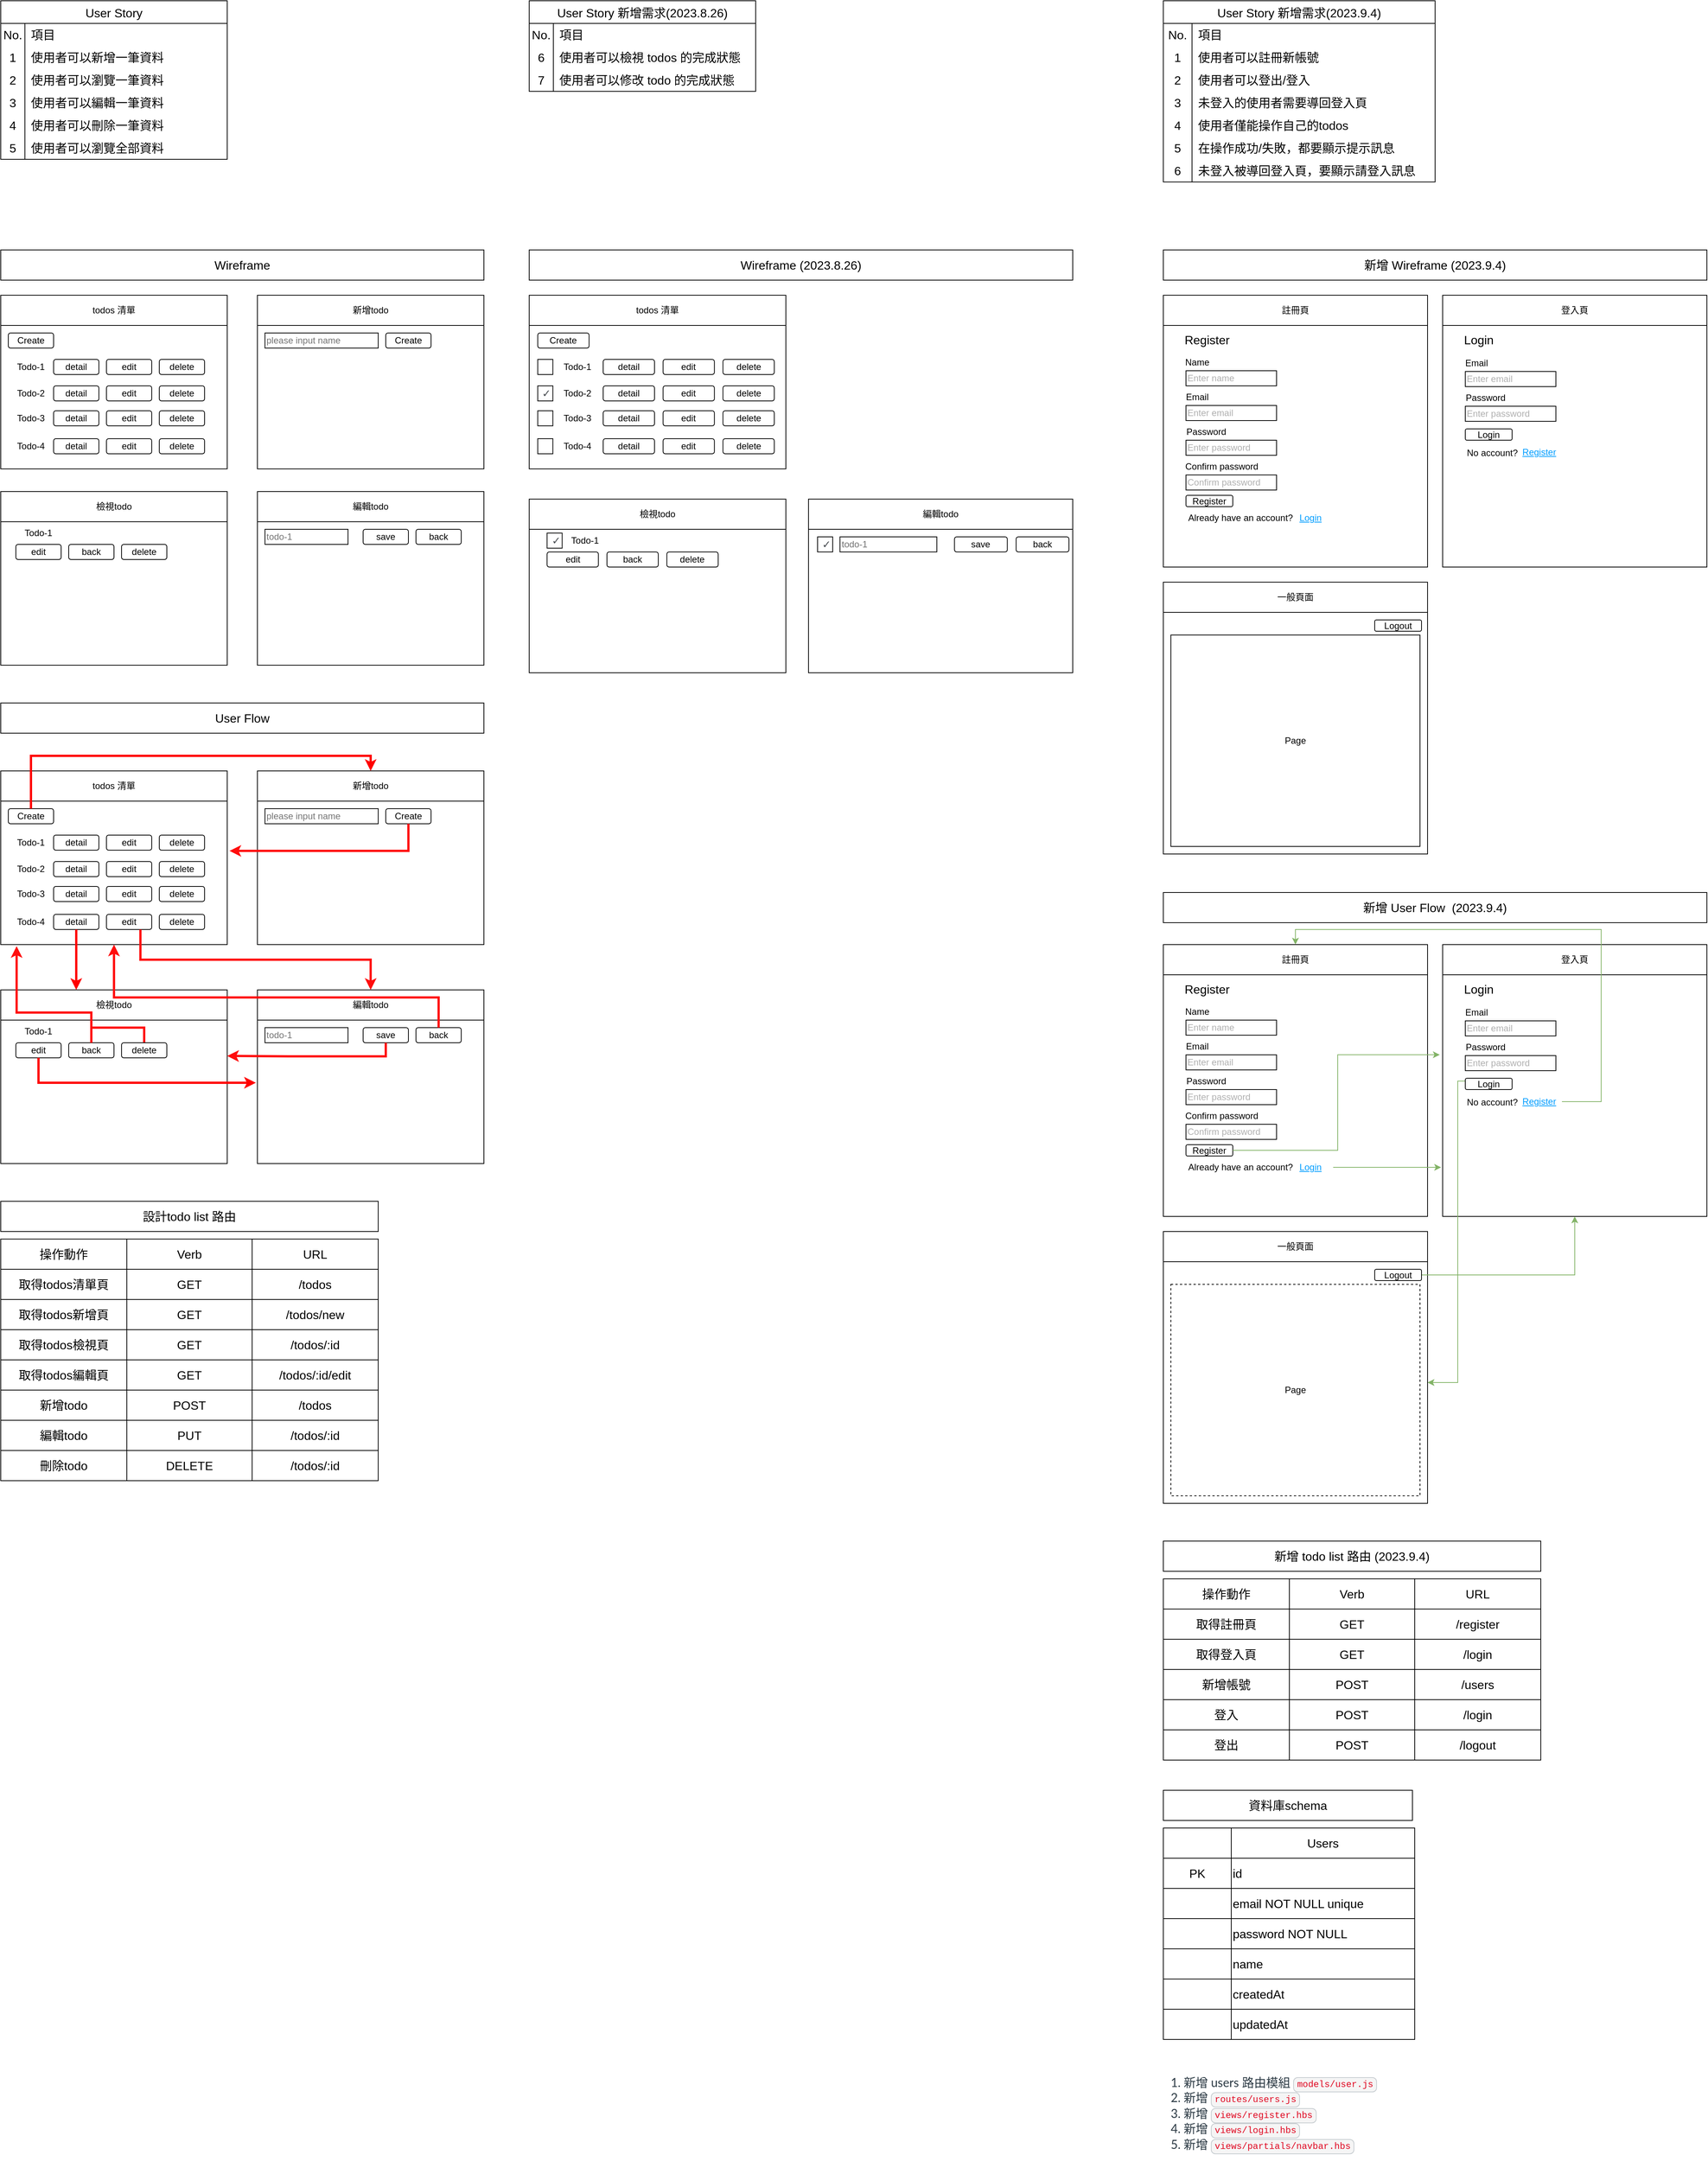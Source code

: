 <mxfile version="21.6.8" type="device">
  <diagram name="第1頁" id="xKe_JA0rW6QKes0hkr_5">
    <mxGraphModel dx="1418" dy="1997" grid="1" gridSize="10" guides="1" tooltips="1" connect="1" arrows="1" fold="1" page="1" pageScale="1" pageWidth="827" pageHeight="1169" math="0" shadow="0">
      <root>
        <mxCell id="0" />
        <mxCell id="1" parent="0" />
        <mxCell id="Aw-a2iixVGw_T6WWrJI7-2" value="User Story" style="shape=table;startSize=30;container=1;collapsible=0;childLayout=tableLayout;fixedRows=1;rowLines=0;fontStyle=0;strokeColor=default;fontSize=16;" parent="1" vertex="1">
          <mxGeometry x="20" y="-100" width="300" height="210" as="geometry" />
        </mxCell>
        <mxCell id="LBEahy_goc1p-DvRM5PB-14" style="shape=tableRow;horizontal=0;startSize=0;swimlaneHead=0;swimlaneBody=0;top=0;left=0;bottom=0;right=0;collapsible=0;dropTarget=0;fillColor=none;points=[[0,0.5],[1,0.5]];portConstraint=eastwest;strokeColor=inherit;fontSize=16;" parent="Aw-a2iixVGw_T6WWrJI7-2" vertex="1">
          <mxGeometry y="30" width="300" height="30" as="geometry" />
        </mxCell>
        <mxCell id="LBEahy_goc1p-DvRM5PB-15" value="No." style="shape=partialRectangle;html=1;whiteSpace=wrap;connectable=0;fillColor=none;top=0;left=0;bottom=0;right=0;overflow=hidden;pointerEvents=1;strokeColor=inherit;fontSize=16;" parent="LBEahy_goc1p-DvRM5PB-14" vertex="1">
          <mxGeometry width="32" height="30" as="geometry">
            <mxRectangle width="32" height="30" as="alternateBounds" />
          </mxGeometry>
        </mxCell>
        <mxCell id="LBEahy_goc1p-DvRM5PB-16" value="項目" style="shape=partialRectangle;html=1;whiteSpace=wrap;connectable=0;fillColor=none;top=0;left=0;bottom=0;right=0;align=left;spacingLeft=6;overflow=hidden;strokeColor=inherit;fontSize=16;" parent="LBEahy_goc1p-DvRM5PB-14" vertex="1">
          <mxGeometry x="32" width="268" height="30" as="geometry">
            <mxRectangle width="268" height="30" as="alternateBounds" />
          </mxGeometry>
        </mxCell>
        <mxCell id="Aw-a2iixVGw_T6WWrJI7-3" value="" style="shape=tableRow;horizontal=0;startSize=0;swimlaneHead=0;swimlaneBody=0;top=0;left=0;bottom=0;right=0;collapsible=0;dropTarget=0;fillColor=none;points=[[0,0.5],[1,0.5]];portConstraint=eastwest;strokeColor=inherit;fontSize=16;" parent="Aw-a2iixVGw_T6WWrJI7-2" vertex="1">
          <mxGeometry y="60" width="300" height="30" as="geometry" />
        </mxCell>
        <mxCell id="Aw-a2iixVGw_T6WWrJI7-4" value="1" style="shape=partialRectangle;html=1;whiteSpace=wrap;connectable=0;fillColor=none;top=0;left=0;bottom=0;right=0;overflow=hidden;pointerEvents=1;strokeColor=inherit;fontSize=16;" parent="Aw-a2iixVGw_T6WWrJI7-3" vertex="1">
          <mxGeometry width="32" height="30" as="geometry">
            <mxRectangle width="32" height="30" as="alternateBounds" />
          </mxGeometry>
        </mxCell>
        <mxCell id="Aw-a2iixVGw_T6WWrJI7-5" value="使用者可以新增一筆資料" style="shape=partialRectangle;html=1;whiteSpace=wrap;connectable=0;fillColor=none;top=0;left=0;bottom=0;right=0;align=left;spacingLeft=6;overflow=hidden;strokeColor=inherit;fontSize=16;" parent="Aw-a2iixVGw_T6WWrJI7-3" vertex="1">
          <mxGeometry x="32" width="268" height="30" as="geometry">
            <mxRectangle width="268" height="30" as="alternateBounds" />
          </mxGeometry>
        </mxCell>
        <mxCell id="Aw-a2iixVGw_T6WWrJI7-6" value="" style="shape=tableRow;horizontal=0;startSize=0;swimlaneHead=0;swimlaneBody=0;top=0;left=0;bottom=0;right=0;collapsible=0;dropTarget=0;fillColor=none;points=[[0,0.5],[1,0.5]];portConstraint=eastwest;strokeColor=inherit;fontSize=16;" parent="Aw-a2iixVGw_T6WWrJI7-2" vertex="1">
          <mxGeometry y="90" width="300" height="30" as="geometry" />
        </mxCell>
        <mxCell id="Aw-a2iixVGw_T6WWrJI7-7" value="2" style="shape=partialRectangle;html=1;whiteSpace=wrap;connectable=0;fillColor=none;top=0;left=0;bottom=0;right=0;overflow=hidden;strokeColor=inherit;fontSize=16;" parent="Aw-a2iixVGw_T6WWrJI7-6" vertex="1">
          <mxGeometry width="32" height="30" as="geometry">
            <mxRectangle width="32" height="30" as="alternateBounds" />
          </mxGeometry>
        </mxCell>
        <mxCell id="Aw-a2iixVGw_T6WWrJI7-8" value="使用者可以瀏覽一筆資料" style="shape=partialRectangle;html=1;whiteSpace=wrap;connectable=0;fillColor=none;top=0;left=0;bottom=0;right=0;align=left;spacingLeft=6;overflow=hidden;strokeColor=inherit;fontSize=16;" parent="Aw-a2iixVGw_T6WWrJI7-6" vertex="1">
          <mxGeometry x="32" width="268" height="30" as="geometry">
            <mxRectangle width="268" height="30" as="alternateBounds" />
          </mxGeometry>
        </mxCell>
        <mxCell id="Aw-a2iixVGw_T6WWrJI7-9" value="" style="shape=tableRow;horizontal=0;startSize=0;swimlaneHead=0;swimlaneBody=0;top=0;left=0;bottom=0;right=0;collapsible=0;dropTarget=0;fillColor=none;points=[[0,0.5],[1,0.5]];portConstraint=eastwest;strokeColor=inherit;fontSize=16;" parent="Aw-a2iixVGw_T6WWrJI7-2" vertex="1">
          <mxGeometry y="120" width="300" height="30" as="geometry" />
        </mxCell>
        <mxCell id="Aw-a2iixVGw_T6WWrJI7-10" value="3" style="shape=partialRectangle;html=1;whiteSpace=wrap;connectable=0;fillColor=none;top=0;left=0;bottom=0;right=0;overflow=hidden;strokeColor=inherit;fontSize=16;" parent="Aw-a2iixVGw_T6WWrJI7-9" vertex="1">
          <mxGeometry width="32" height="30" as="geometry">
            <mxRectangle width="32" height="30" as="alternateBounds" />
          </mxGeometry>
        </mxCell>
        <mxCell id="Aw-a2iixVGw_T6WWrJI7-11" value="使用者可以編輯一筆資料" style="shape=partialRectangle;html=1;whiteSpace=wrap;connectable=0;fillColor=none;top=0;left=0;bottom=0;right=0;align=left;spacingLeft=6;overflow=hidden;strokeColor=inherit;fontSize=16;" parent="Aw-a2iixVGw_T6WWrJI7-9" vertex="1">
          <mxGeometry x="32" width="268" height="30" as="geometry">
            <mxRectangle width="268" height="30" as="alternateBounds" />
          </mxGeometry>
        </mxCell>
        <mxCell id="Aw-a2iixVGw_T6WWrJI7-12" style="shape=tableRow;horizontal=0;startSize=0;swimlaneHead=0;swimlaneBody=0;top=0;left=0;bottom=0;right=0;collapsible=0;dropTarget=0;fillColor=none;points=[[0,0.5],[1,0.5]];portConstraint=eastwest;strokeColor=inherit;fontSize=16;" parent="Aw-a2iixVGw_T6WWrJI7-2" vertex="1">
          <mxGeometry y="150" width="300" height="30" as="geometry" />
        </mxCell>
        <mxCell id="Aw-a2iixVGw_T6WWrJI7-13" value="4" style="shape=partialRectangle;html=1;whiteSpace=wrap;connectable=0;fillColor=none;top=0;left=0;bottom=0;right=0;overflow=hidden;strokeColor=inherit;fontSize=16;" parent="Aw-a2iixVGw_T6WWrJI7-12" vertex="1">
          <mxGeometry width="32" height="30" as="geometry">
            <mxRectangle width="32" height="30" as="alternateBounds" />
          </mxGeometry>
        </mxCell>
        <mxCell id="Aw-a2iixVGw_T6WWrJI7-14" value="使用者可以刪除一筆資料" style="shape=partialRectangle;html=1;whiteSpace=wrap;connectable=0;fillColor=none;top=0;left=0;bottom=0;right=0;align=left;spacingLeft=6;overflow=hidden;strokeColor=inherit;fontSize=16;" parent="Aw-a2iixVGw_T6WWrJI7-12" vertex="1">
          <mxGeometry x="32" width="268" height="30" as="geometry">
            <mxRectangle width="268" height="30" as="alternateBounds" />
          </mxGeometry>
        </mxCell>
        <mxCell id="Aw-a2iixVGw_T6WWrJI7-15" style="shape=tableRow;horizontal=0;startSize=0;swimlaneHead=0;swimlaneBody=0;top=0;left=0;bottom=0;right=0;collapsible=0;dropTarget=0;fillColor=none;points=[[0,0.5],[1,0.5]];portConstraint=eastwest;strokeColor=inherit;fontSize=16;" parent="Aw-a2iixVGw_T6WWrJI7-2" vertex="1">
          <mxGeometry y="180" width="300" height="30" as="geometry" />
        </mxCell>
        <mxCell id="Aw-a2iixVGw_T6WWrJI7-16" value="5" style="shape=partialRectangle;html=1;whiteSpace=wrap;connectable=0;fillColor=none;top=0;left=0;bottom=0;right=0;overflow=hidden;strokeColor=inherit;fontSize=16;" parent="Aw-a2iixVGw_T6WWrJI7-15" vertex="1">
          <mxGeometry width="32" height="30" as="geometry">
            <mxRectangle width="32" height="30" as="alternateBounds" />
          </mxGeometry>
        </mxCell>
        <mxCell id="Aw-a2iixVGw_T6WWrJI7-17" value="使用者可以瀏覽全部資料" style="shape=partialRectangle;html=1;whiteSpace=wrap;connectable=0;fillColor=none;top=0;left=0;bottom=0;right=0;align=left;spacingLeft=6;overflow=hidden;strokeColor=inherit;fontSize=16;" parent="Aw-a2iixVGw_T6WWrJI7-15" vertex="1">
          <mxGeometry x="32" width="268" height="30" as="geometry">
            <mxRectangle width="268" height="30" as="alternateBounds" />
          </mxGeometry>
        </mxCell>
        <mxCell id="Aw-a2iixVGw_T6WWrJI7-35" value="Wireframe" style="rounded=0;whiteSpace=wrap;html=1;fontSize=16;" parent="1" vertex="1">
          <mxGeometry x="20" y="230" width="640" height="40" as="geometry" />
        </mxCell>
        <mxCell id="Aw-a2iixVGw_T6WWrJI7-77" value="" style="group" parent="1" vertex="1" connectable="0">
          <mxGeometry x="20" y="290" width="300" height="230" as="geometry" />
        </mxCell>
        <mxCell id="Aw-a2iixVGw_T6WWrJI7-54" value="todos 清單" style="rounded=0;whiteSpace=wrap;html=1;container=0;" parent="Aw-a2iixVGw_T6WWrJI7-77" vertex="1">
          <mxGeometry width="300" height="40" as="geometry" />
        </mxCell>
        <mxCell id="Aw-a2iixVGw_T6WWrJI7-32" value="" style="rounded=0;whiteSpace=wrap;html=1;container=0;" parent="Aw-a2iixVGw_T6WWrJI7-77" vertex="1">
          <mxGeometry y="40" width="300" height="190" as="geometry" />
        </mxCell>
        <mxCell id="Aw-a2iixVGw_T6WWrJI7-33" value="Create" style="rounded=1;whiteSpace=wrap;html=1;container=0;" parent="Aw-a2iixVGw_T6WWrJI7-77" vertex="1">
          <mxGeometry x="10" y="50" width="60" height="20" as="geometry" />
        </mxCell>
        <mxCell id="Aw-a2iixVGw_T6WWrJI7-36" value="Todo-1" style="text;html=1;strokeColor=none;fillColor=none;align=center;verticalAlign=middle;whiteSpace=wrap;rounded=0;container=0;" parent="Aw-a2iixVGw_T6WWrJI7-77" vertex="1">
          <mxGeometry x="10" y="80" width="60" height="30" as="geometry" />
        </mxCell>
        <mxCell id="Aw-a2iixVGw_T6WWrJI7-37" value="Todo-2" style="text;html=1;strokeColor=none;fillColor=none;align=center;verticalAlign=middle;whiteSpace=wrap;rounded=0;container=0;" parent="Aw-a2iixVGw_T6WWrJI7-77" vertex="1">
          <mxGeometry x="10" y="115" width="60" height="30" as="geometry" />
        </mxCell>
        <mxCell id="Aw-a2iixVGw_T6WWrJI7-38" value="Todo-3" style="text;html=1;strokeColor=none;fillColor=none;align=center;verticalAlign=middle;whiteSpace=wrap;rounded=0;container=0;" parent="Aw-a2iixVGw_T6WWrJI7-77" vertex="1">
          <mxGeometry x="10" y="148" width="60" height="30" as="geometry" />
        </mxCell>
        <mxCell id="Aw-a2iixVGw_T6WWrJI7-39" value="Todo-4" style="text;html=1;strokeColor=none;fillColor=none;align=center;verticalAlign=middle;whiteSpace=wrap;rounded=0;container=0;" parent="Aw-a2iixVGw_T6WWrJI7-77" vertex="1">
          <mxGeometry x="10" y="185" width="60" height="30" as="geometry" />
        </mxCell>
        <mxCell id="Aw-a2iixVGw_T6WWrJI7-40" value="detail" style="rounded=1;whiteSpace=wrap;html=1;container=0;" parent="Aw-a2iixVGw_T6WWrJI7-77" vertex="1">
          <mxGeometry x="70" y="85" width="60" height="20" as="geometry" />
        </mxCell>
        <mxCell id="Aw-a2iixVGw_T6WWrJI7-41" value="edit" style="rounded=1;whiteSpace=wrap;html=1;container=0;" parent="Aw-a2iixVGw_T6WWrJI7-77" vertex="1">
          <mxGeometry x="140" y="85" width="60" height="20" as="geometry" />
        </mxCell>
        <mxCell id="Aw-a2iixVGw_T6WWrJI7-42" value="delete" style="rounded=1;whiteSpace=wrap;html=1;container=0;" parent="Aw-a2iixVGw_T6WWrJI7-77" vertex="1">
          <mxGeometry x="210" y="85" width="60" height="20" as="geometry" />
        </mxCell>
        <mxCell id="Aw-a2iixVGw_T6WWrJI7-43" value="detail" style="rounded=1;whiteSpace=wrap;html=1;container=0;" parent="Aw-a2iixVGw_T6WWrJI7-77" vertex="1">
          <mxGeometry x="70" y="120" width="60" height="20" as="geometry" />
        </mxCell>
        <mxCell id="Aw-a2iixVGw_T6WWrJI7-44" value="edit" style="rounded=1;whiteSpace=wrap;html=1;container=0;" parent="Aw-a2iixVGw_T6WWrJI7-77" vertex="1">
          <mxGeometry x="140" y="120" width="60" height="20" as="geometry" />
        </mxCell>
        <mxCell id="Aw-a2iixVGw_T6WWrJI7-45" value="delete" style="rounded=1;whiteSpace=wrap;html=1;container=0;" parent="Aw-a2iixVGw_T6WWrJI7-77" vertex="1">
          <mxGeometry x="210" y="120" width="60" height="20" as="geometry" />
        </mxCell>
        <mxCell id="Aw-a2iixVGw_T6WWrJI7-46" value="detail" style="rounded=1;whiteSpace=wrap;html=1;container=0;" parent="Aw-a2iixVGw_T6WWrJI7-77" vertex="1">
          <mxGeometry x="70" y="153" width="60" height="20" as="geometry" />
        </mxCell>
        <mxCell id="Aw-a2iixVGw_T6WWrJI7-47" value="edit" style="rounded=1;whiteSpace=wrap;html=1;container=0;" parent="Aw-a2iixVGw_T6WWrJI7-77" vertex="1">
          <mxGeometry x="140" y="153" width="60" height="20" as="geometry" />
        </mxCell>
        <mxCell id="Aw-a2iixVGw_T6WWrJI7-48" value="delete" style="rounded=1;whiteSpace=wrap;html=1;container=0;" parent="Aw-a2iixVGw_T6WWrJI7-77" vertex="1">
          <mxGeometry x="210" y="153" width="60" height="20" as="geometry" />
        </mxCell>
        <mxCell id="Aw-a2iixVGw_T6WWrJI7-49" value="detail" style="rounded=1;whiteSpace=wrap;html=1;container=0;" parent="Aw-a2iixVGw_T6WWrJI7-77" vertex="1">
          <mxGeometry x="70" y="190" width="60" height="20" as="geometry" />
        </mxCell>
        <mxCell id="Aw-a2iixVGw_T6WWrJI7-50" value="edit" style="rounded=1;whiteSpace=wrap;html=1;container=0;" parent="Aw-a2iixVGw_T6WWrJI7-77" vertex="1">
          <mxGeometry x="140" y="190" width="60" height="20" as="geometry" />
        </mxCell>
        <mxCell id="Aw-a2iixVGw_T6WWrJI7-51" value="delete" style="rounded=1;whiteSpace=wrap;html=1;container=0;" parent="Aw-a2iixVGw_T6WWrJI7-77" vertex="1">
          <mxGeometry x="210" y="190" width="60" height="20" as="geometry" />
        </mxCell>
        <mxCell id="Aw-a2iixVGw_T6WWrJI7-78" value="" style="group" parent="1" vertex="1" connectable="0">
          <mxGeometry x="360" y="290" width="300" height="230" as="geometry" />
        </mxCell>
        <mxCell id="Aw-a2iixVGw_T6WWrJI7-55" value="新增todo" style="rounded=0;whiteSpace=wrap;html=1;" parent="Aw-a2iixVGw_T6WWrJI7-78" vertex="1">
          <mxGeometry width="300" height="40" as="geometry" />
        </mxCell>
        <mxCell id="Aw-a2iixVGw_T6WWrJI7-57" value="" style="rounded=0;whiteSpace=wrap;html=1;container=0;" parent="Aw-a2iixVGw_T6WWrJI7-78" vertex="1">
          <mxGeometry y="40" width="300" height="190" as="geometry" />
        </mxCell>
        <mxCell id="Aw-a2iixVGw_T6WWrJI7-58" value="Create" style="rounded=1;whiteSpace=wrap;html=1;" parent="Aw-a2iixVGw_T6WWrJI7-78" vertex="1">
          <mxGeometry x="170" y="50" width="60" height="20" as="geometry" />
        </mxCell>
        <mxCell id="Aw-a2iixVGw_T6WWrJI7-76" value="please input name" style="rounded=0;whiteSpace=wrap;html=1;align=left;fontColor=#737373;" parent="Aw-a2iixVGw_T6WWrJI7-78" vertex="1">
          <mxGeometry x="10" y="50" width="150" height="20" as="geometry" />
        </mxCell>
        <mxCell id="Aw-a2iixVGw_T6WWrJI7-79" value="" style="group" parent="1" vertex="1" connectable="0">
          <mxGeometry x="20" y="550" width="300" height="230" as="geometry" />
        </mxCell>
        <mxCell id="Aw-a2iixVGw_T6WWrJI7-80" value="檢視todo" style="rounded=0;whiteSpace=wrap;html=1;" parent="Aw-a2iixVGw_T6WWrJI7-79" vertex="1">
          <mxGeometry width="300" height="40" as="geometry" />
        </mxCell>
        <mxCell id="Aw-a2iixVGw_T6WWrJI7-81" value="" style="rounded=0;whiteSpace=wrap;html=1;container=0;" parent="Aw-a2iixVGw_T6WWrJI7-79" vertex="1">
          <mxGeometry y="40" width="300" height="190" as="geometry" />
        </mxCell>
        <mxCell id="Aw-a2iixVGw_T6WWrJI7-82" value="edit" style="rounded=1;whiteSpace=wrap;html=1;" parent="Aw-a2iixVGw_T6WWrJI7-79" vertex="1">
          <mxGeometry x="20" y="70" width="60" height="20" as="geometry" />
        </mxCell>
        <mxCell id="Aw-a2iixVGw_T6WWrJI7-104" value="back" style="rounded=1;whiteSpace=wrap;html=1;" parent="Aw-a2iixVGw_T6WWrJI7-79" vertex="1">
          <mxGeometry x="90" y="70" width="60" height="20" as="geometry" />
        </mxCell>
        <mxCell id="Aw-a2iixVGw_T6WWrJI7-106" value="Todo-1" style="text;html=1;strokeColor=none;fillColor=none;align=center;verticalAlign=middle;whiteSpace=wrap;rounded=0;container=0;" parent="Aw-a2iixVGw_T6WWrJI7-79" vertex="1">
          <mxGeometry x="20" y="40" width="60" height="30" as="geometry" />
        </mxCell>
        <mxCell id="Aw-a2iixVGw_T6WWrJI7-107" value="delete" style="rounded=1;whiteSpace=wrap;html=1;container=0;" parent="Aw-a2iixVGw_T6WWrJI7-79" vertex="1">
          <mxGeometry x="160" y="70" width="60" height="20" as="geometry" />
        </mxCell>
        <mxCell id="Aw-a2iixVGw_T6WWrJI7-113" value="" style="group" parent="1" vertex="1" connectable="0">
          <mxGeometry x="360" y="550" width="300" height="230" as="geometry" />
        </mxCell>
        <mxCell id="Aw-a2iixVGw_T6WWrJI7-114" value="編輯todo" style="rounded=0;whiteSpace=wrap;html=1;" parent="Aw-a2iixVGw_T6WWrJI7-113" vertex="1">
          <mxGeometry width="300" height="40" as="geometry" />
        </mxCell>
        <mxCell id="Aw-a2iixVGw_T6WWrJI7-115" value="" style="rounded=0;whiteSpace=wrap;html=1;container=0;" parent="Aw-a2iixVGw_T6WWrJI7-113" vertex="1">
          <mxGeometry y="40" width="300" height="190" as="geometry" />
        </mxCell>
        <mxCell id="Aw-a2iixVGw_T6WWrJI7-116" value="save" style="rounded=1;whiteSpace=wrap;html=1;" parent="Aw-a2iixVGw_T6WWrJI7-113" vertex="1">
          <mxGeometry x="140" y="50" width="60" height="20" as="geometry" />
        </mxCell>
        <mxCell id="Aw-a2iixVGw_T6WWrJI7-117" value="todo-1" style="rounded=0;whiteSpace=wrap;html=1;align=left;fontColor=#737373;" parent="Aw-a2iixVGw_T6WWrJI7-113" vertex="1">
          <mxGeometry x="10" y="50" width="110" height="20" as="geometry" />
        </mxCell>
        <mxCell id="Aw-a2iixVGw_T6WWrJI7-118" value="back" style="rounded=1;whiteSpace=wrap;html=1;" parent="Aw-a2iixVGw_T6WWrJI7-113" vertex="1">
          <mxGeometry x="210" y="50" width="60" height="20" as="geometry" />
        </mxCell>
        <mxCell id="Aw-a2iixVGw_T6WWrJI7-119" value="User Flow" style="rounded=0;whiteSpace=wrap;html=1;fontSize=16;" parent="1" vertex="1">
          <mxGeometry x="20" y="830" width="640" height="40" as="geometry" />
        </mxCell>
        <mxCell id="Aw-a2iixVGw_T6WWrJI7-120" value="" style="group" parent="1" vertex="1" connectable="0">
          <mxGeometry x="20" y="920" width="300" height="230" as="geometry" />
        </mxCell>
        <mxCell id="Aw-a2iixVGw_T6WWrJI7-121" value="todos 清單" style="rounded=0;whiteSpace=wrap;html=1;container=0;" parent="Aw-a2iixVGw_T6WWrJI7-120" vertex="1">
          <mxGeometry width="300" height="40" as="geometry" />
        </mxCell>
        <mxCell id="Aw-a2iixVGw_T6WWrJI7-122" value="" style="rounded=0;whiteSpace=wrap;html=1;container=0;" parent="Aw-a2iixVGw_T6WWrJI7-120" vertex="1">
          <mxGeometry y="40" width="300" height="190" as="geometry" />
        </mxCell>
        <mxCell id="Aw-a2iixVGw_T6WWrJI7-123" value="Create" style="rounded=1;whiteSpace=wrap;html=1;container=0;" parent="Aw-a2iixVGw_T6WWrJI7-120" vertex="1">
          <mxGeometry x="10" y="50" width="60" height="20" as="geometry" />
        </mxCell>
        <mxCell id="Aw-a2iixVGw_T6WWrJI7-124" value="Todo-1" style="text;html=1;strokeColor=none;fillColor=none;align=center;verticalAlign=middle;whiteSpace=wrap;rounded=0;container=0;" parent="Aw-a2iixVGw_T6WWrJI7-120" vertex="1">
          <mxGeometry x="10" y="80" width="60" height="30" as="geometry" />
        </mxCell>
        <mxCell id="Aw-a2iixVGw_T6WWrJI7-125" value="Todo-2" style="text;html=1;strokeColor=none;fillColor=none;align=center;verticalAlign=middle;whiteSpace=wrap;rounded=0;container=0;" parent="Aw-a2iixVGw_T6WWrJI7-120" vertex="1">
          <mxGeometry x="10" y="115" width="60" height="30" as="geometry" />
        </mxCell>
        <mxCell id="Aw-a2iixVGw_T6WWrJI7-126" value="Todo-3" style="text;html=1;strokeColor=none;fillColor=none;align=center;verticalAlign=middle;whiteSpace=wrap;rounded=0;container=0;" parent="Aw-a2iixVGw_T6WWrJI7-120" vertex="1">
          <mxGeometry x="10" y="148" width="60" height="30" as="geometry" />
        </mxCell>
        <mxCell id="Aw-a2iixVGw_T6WWrJI7-127" value="Todo-4" style="text;html=1;strokeColor=none;fillColor=none;align=center;verticalAlign=middle;whiteSpace=wrap;rounded=0;container=0;" parent="Aw-a2iixVGw_T6WWrJI7-120" vertex="1">
          <mxGeometry x="10" y="185" width="60" height="30" as="geometry" />
        </mxCell>
        <mxCell id="Aw-a2iixVGw_T6WWrJI7-128" value="detail" style="rounded=1;whiteSpace=wrap;html=1;container=0;" parent="Aw-a2iixVGw_T6WWrJI7-120" vertex="1">
          <mxGeometry x="70" y="85" width="60" height="20" as="geometry" />
        </mxCell>
        <mxCell id="Aw-a2iixVGw_T6WWrJI7-129" value="edit" style="rounded=1;whiteSpace=wrap;html=1;container=0;" parent="Aw-a2iixVGw_T6WWrJI7-120" vertex="1">
          <mxGeometry x="140" y="85" width="60" height="20" as="geometry" />
        </mxCell>
        <mxCell id="Aw-a2iixVGw_T6WWrJI7-130" value="delete" style="rounded=1;whiteSpace=wrap;html=1;container=0;" parent="Aw-a2iixVGw_T6WWrJI7-120" vertex="1">
          <mxGeometry x="210" y="85" width="60" height="20" as="geometry" />
        </mxCell>
        <mxCell id="Aw-a2iixVGw_T6WWrJI7-131" value="detail" style="rounded=1;whiteSpace=wrap;html=1;container=0;" parent="Aw-a2iixVGw_T6WWrJI7-120" vertex="1">
          <mxGeometry x="70" y="120" width="60" height="20" as="geometry" />
        </mxCell>
        <mxCell id="Aw-a2iixVGw_T6WWrJI7-132" value="edit" style="rounded=1;whiteSpace=wrap;html=1;container=0;" parent="Aw-a2iixVGw_T6WWrJI7-120" vertex="1">
          <mxGeometry x="140" y="120" width="60" height="20" as="geometry" />
        </mxCell>
        <mxCell id="Aw-a2iixVGw_T6WWrJI7-133" value="delete" style="rounded=1;whiteSpace=wrap;html=1;container=0;" parent="Aw-a2iixVGw_T6WWrJI7-120" vertex="1">
          <mxGeometry x="210" y="120" width="60" height="20" as="geometry" />
        </mxCell>
        <mxCell id="Aw-a2iixVGw_T6WWrJI7-134" value="detail" style="rounded=1;whiteSpace=wrap;html=1;container=0;" parent="Aw-a2iixVGw_T6WWrJI7-120" vertex="1">
          <mxGeometry x="70" y="153" width="60" height="20" as="geometry" />
        </mxCell>
        <mxCell id="Aw-a2iixVGw_T6WWrJI7-135" value="edit" style="rounded=1;whiteSpace=wrap;html=1;container=0;" parent="Aw-a2iixVGw_T6WWrJI7-120" vertex="1">
          <mxGeometry x="140" y="153" width="60" height="20" as="geometry" />
        </mxCell>
        <mxCell id="Aw-a2iixVGw_T6WWrJI7-136" value="delete" style="rounded=1;whiteSpace=wrap;html=1;container=0;" parent="Aw-a2iixVGw_T6WWrJI7-120" vertex="1">
          <mxGeometry x="210" y="153" width="60" height="20" as="geometry" />
        </mxCell>
        <mxCell id="Aw-a2iixVGw_T6WWrJI7-137" value="detail" style="rounded=1;whiteSpace=wrap;html=1;container=0;" parent="Aw-a2iixVGw_T6WWrJI7-120" vertex="1">
          <mxGeometry x="70" y="190" width="60" height="20" as="geometry" />
        </mxCell>
        <mxCell id="Aw-a2iixVGw_T6WWrJI7-138" value="edit" style="rounded=1;whiteSpace=wrap;html=1;container=0;" parent="Aw-a2iixVGw_T6WWrJI7-120" vertex="1">
          <mxGeometry x="140" y="190" width="60" height="20" as="geometry" />
        </mxCell>
        <mxCell id="Aw-a2iixVGw_T6WWrJI7-139" value="delete" style="rounded=1;whiteSpace=wrap;html=1;container=0;" parent="Aw-a2iixVGw_T6WWrJI7-120" vertex="1">
          <mxGeometry x="210" y="190" width="60" height="20" as="geometry" />
        </mxCell>
        <mxCell id="Aw-a2iixVGw_T6WWrJI7-140" value="" style="group" parent="1" vertex="1" connectable="0">
          <mxGeometry x="360" y="920" width="300" height="230" as="geometry" />
        </mxCell>
        <mxCell id="Aw-a2iixVGw_T6WWrJI7-141" value="新增todo" style="rounded=0;whiteSpace=wrap;html=1;" parent="Aw-a2iixVGw_T6WWrJI7-140" vertex="1">
          <mxGeometry width="300" height="40" as="geometry" />
        </mxCell>
        <mxCell id="Aw-a2iixVGw_T6WWrJI7-142" value="" style="rounded=0;whiteSpace=wrap;html=1;container=0;" parent="Aw-a2iixVGw_T6WWrJI7-140" vertex="1">
          <mxGeometry y="40" width="300" height="190" as="geometry" />
        </mxCell>
        <mxCell id="Aw-a2iixVGw_T6WWrJI7-143" value="Create" style="rounded=1;whiteSpace=wrap;html=1;" parent="Aw-a2iixVGw_T6WWrJI7-140" vertex="1">
          <mxGeometry x="170" y="50" width="60" height="20" as="geometry" />
        </mxCell>
        <mxCell id="Aw-a2iixVGw_T6WWrJI7-144" value="please input name" style="rounded=0;whiteSpace=wrap;html=1;align=left;fontColor=#737373;" parent="Aw-a2iixVGw_T6WWrJI7-140" vertex="1">
          <mxGeometry x="10" y="50" width="150" height="20" as="geometry" />
        </mxCell>
        <mxCell id="Aw-a2iixVGw_T6WWrJI7-145" value="" style="group" parent="1" vertex="1" connectable="0">
          <mxGeometry x="20" y="1210" width="300" height="230" as="geometry" />
        </mxCell>
        <mxCell id="Aw-a2iixVGw_T6WWrJI7-146" value="檢視todo" style="rounded=0;whiteSpace=wrap;html=1;" parent="Aw-a2iixVGw_T6WWrJI7-145" vertex="1">
          <mxGeometry width="300" height="40" as="geometry" />
        </mxCell>
        <mxCell id="Aw-a2iixVGw_T6WWrJI7-147" value="" style="rounded=0;whiteSpace=wrap;html=1;container=0;" parent="Aw-a2iixVGw_T6WWrJI7-145" vertex="1">
          <mxGeometry y="40" width="300" height="190" as="geometry" />
        </mxCell>
        <mxCell id="Aw-a2iixVGw_T6WWrJI7-148" value="edit" style="rounded=1;whiteSpace=wrap;html=1;" parent="Aw-a2iixVGw_T6WWrJI7-145" vertex="1">
          <mxGeometry x="20" y="70" width="60" height="20" as="geometry" />
        </mxCell>
        <mxCell id="Aw-a2iixVGw_T6WWrJI7-149" value="back" style="rounded=1;whiteSpace=wrap;html=1;" parent="Aw-a2iixVGw_T6WWrJI7-145" vertex="1">
          <mxGeometry x="90" y="70" width="60" height="20" as="geometry" />
        </mxCell>
        <mxCell id="Aw-a2iixVGw_T6WWrJI7-150" value="Todo-1" style="text;html=1;strokeColor=none;fillColor=none;align=center;verticalAlign=middle;whiteSpace=wrap;rounded=0;container=0;" parent="Aw-a2iixVGw_T6WWrJI7-145" vertex="1">
          <mxGeometry x="20" y="40" width="60" height="30" as="geometry" />
        </mxCell>
        <mxCell id="Aw-a2iixVGw_T6WWrJI7-164" style="edgeStyle=orthogonalEdgeStyle;rounded=0;orthogonalLoop=1;jettySize=auto;html=1;endArrow=none;endFill=0;strokeColor=#FF0D0D;strokeWidth=3;" parent="Aw-a2iixVGw_T6WWrJI7-145" source="Aw-a2iixVGw_T6WWrJI7-151" edge="1">
          <mxGeometry relative="1" as="geometry">
            <mxPoint x="120" y="50" as="targetPoint" />
            <Array as="points">
              <mxPoint x="190" y="50" />
              <mxPoint x="121" y="50" />
            </Array>
          </mxGeometry>
        </mxCell>
        <mxCell id="Aw-a2iixVGw_T6WWrJI7-151" value="delete" style="rounded=1;whiteSpace=wrap;html=1;container=0;" parent="Aw-a2iixVGw_T6WWrJI7-145" vertex="1">
          <mxGeometry x="160" y="70" width="60" height="20" as="geometry" />
        </mxCell>
        <mxCell id="Aw-a2iixVGw_T6WWrJI7-152" value="" style="group" parent="1" vertex="1" connectable="0">
          <mxGeometry x="360" y="1210" width="300" height="230" as="geometry" />
        </mxCell>
        <mxCell id="Aw-a2iixVGw_T6WWrJI7-153" value="編輯todo" style="rounded=0;whiteSpace=wrap;html=1;" parent="Aw-a2iixVGw_T6WWrJI7-152" vertex="1">
          <mxGeometry width="300" height="40" as="geometry" />
        </mxCell>
        <mxCell id="Aw-a2iixVGw_T6WWrJI7-154" value="" style="rounded=0;whiteSpace=wrap;html=1;container=0;" parent="Aw-a2iixVGw_T6WWrJI7-152" vertex="1">
          <mxGeometry y="40" width="300" height="190" as="geometry" />
        </mxCell>
        <mxCell id="Aw-a2iixVGw_T6WWrJI7-155" value="save" style="rounded=1;whiteSpace=wrap;html=1;" parent="Aw-a2iixVGw_T6WWrJI7-152" vertex="1">
          <mxGeometry x="140" y="50" width="60" height="20" as="geometry" />
        </mxCell>
        <mxCell id="Aw-a2iixVGw_T6WWrJI7-156" value="todo-1" style="rounded=0;whiteSpace=wrap;html=1;align=left;fontColor=#737373;" parent="Aw-a2iixVGw_T6WWrJI7-152" vertex="1">
          <mxGeometry x="10" y="50" width="110" height="20" as="geometry" />
        </mxCell>
        <mxCell id="Aw-a2iixVGw_T6WWrJI7-157" value="back" style="rounded=1;whiteSpace=wrap;html=1;" parent="Aw-a2iixVGw_T6WWrJI7-152" vertex="1">
          <mxGeometry x="210" y="50" width="60" height="20" as="geometry" />
        </mxCell>
        <mxCell id="Aw-a2iixVGw_T6WWrJI7-158" style="edgeStyle=orthogonalEdgeStyle;rounded=0;orthogonalLoop=1;jettySize=auto;html=1;entryX=0.5;entryY=0;entryDx=0;entryDy=0;strokeColor=#ff0000;strokeWidth=3;" parent="1" source="Aw-a2iixVGw_T6WWrJI7-123" target="Aw-a2iixVGw_T6WWrJI7-141" edge="1">
          <mxGeometry relative="1" as="geometry">
            <Array as="points">
              <mxPoint x="60" y="900" />
              <mxPoint x="510" y="900" />
            </Array>
          </mxGeometry>
        </mxCell>
        <mxCell id="Aw-a2iixVGw_T6WWrJI7-159" style="edgeStyle=orthogonalEdgeStyle;rounded=0;orthogonalLoop=1;jettySize=auto;html=1;exitX=0.5;exitY=1;exitDx=0;exitDy=0;strokeColor=#ff0000;strokeWidth=3;" parent="1" source="Aw-a2iixVGw_T6WWrJI7-137" edge="1">
          <mxGeometry relative="1" as="geometry">
            <mxPoint x="120" y="1210" as="targetPoint" />
            <Array as="points">
              <mxPoint x="120" y="1190" />
              <mxPoint x="120" y="1190" />
            </Array>
          </mxGeometry>
        </mxCell>
        <mxCell id="Aw-a2iixVGw_T6WWrJI7-160" style="edgeStyle=orthogonalEdgeStyle;rounded=0;orthogonalLoop=1;jettySize=auto;html=1;exitX=0.75;exitY=1;exitDx=0;exitDy=0;entryX=0.5;entryY=0;entryDx=0;entryDy=0;strokeColor=#FF0D0D;strokeWidth=3;" parent="1" source="Aw-a2iixVGw_T6WWrJI7-138" target="Aw-a2iixVGw_T6WWrJI7-153" edge="1">
          <mxGeometry relative="1" as="geometry" />
        </mxCell>
        <mxCell id="Aw-a2iixVGw_T6WWrJI7-161" style="edgeStyle=orthogonalEdgeStyle;rounded=0;orthogonalLoop=1;jettySize=auto;html=1;exitX=0.5;exitY=1;exitDx=0;exitDy=0;entryX=-0.007;entryY=0.437;entryDx=0;entryDy=0;entryPerimeter=0;strokeColor=#ff0000;strokeWidth=3;" parent="1" source="Aw-a2iixVGw_T6WWrJI7-148" target="Aw-a2iixVGw_T6WWrJI7-154" edge="1">
          <mxGeometry relative="1" as="geometry" />
        </mxCell>
        <mxCell id="Aw-a2iixVGw_T6WWrJI7-165" style="edgeStyle=orthogonalEdgeStyle;rounded=0;orthogonalLoop=1;jettySize=auto;html=1;exitX=0.5;exitY=1;exitDx=0;exitDy=0;entryX=1.01;entryY=0.347;entryDx=0;entryDy=0;entryPerimeter=0;strokeColor=#FF0D0D;strokeWidth=3;" parent="1" source="Aw-a2iixVGw_T6WWrJI7-143" target="Aw-a2iixVGw_T6WWrJI7-122" edge="1">
          <mxGeometry relative="1" as="geometry" />
        </mxCell>
        <mxCell id="Aw-a2iixVGw_T6WWrJI7-162" style="edgeStyle=orthogonalEdgeStyle;rounded=0;orthogonalLoop=1;jettySize=auto;html=1;exitX=0.5;exitY=0;exitDx=0;exitDy=0;strokeColor=#FF0D0D;strokeWidth=3;entryX=0.07;entryY=1.011;entryDx=0;entryDy=0;entryPerimeter=0;" parent="1" source="Aw-a2iixVGw_T6WWrJI7-149" target="Aw-a2iixVGw_T6WWrJI7-122" edge="1">
          <mxGeometry relative="1" as="geometry">
            <mxPoint x="70" y="1150" as="targetPoint" />
            <Array as="points">
              <mxPoint x="140" y="1240" />
              <mxPoint x="41" y="1240" />
            </Array>
          </mxGeometry>
        </mxCell>
        <mxCell id="Aw-a2iixVGw_T6WWrJI7-170" style="edgeStyle=orthogonalEdgeStyle;rounded=0;orthogonalLoop=1;jettySize=auto;html=1;entryX=1;entryY=0.25;entryDx=0;entryDy=0;strokeColor=#FF0D0D;strokeWidth=3;" parent="1" source="Aw-a2iixVGw_T6WWrJI7-155" target="Aw-a2iixVGw_T6WWrJI7-147" edge="1">
          <mxGeometry relative="1" as="geometry">
            <Array as="points">
              <mxPoint x="530" y="1298" />
              <mxPoint x="410" y="1298" />
            </Array>
          </mxGeometry>
        </mxCell>
        <mxCell id="Aw-a2iixVGw_T6WWrJI7-171" style="edgeStyle=orthogonalEdgeStyle;rounded=0;orthogonalLoop=1;jettySize=auto;html=1;exitX=0.5;exitY=0;exitDx=0;exitDy=0;entryX=0.5;entryY=1;entryDx=0;entryDy=0;strokeWidth=3;strokeColor=#FF0D0D;" parent="1" source="Aw-a2iixVGw_T6WWrJI7-157" target="Aw-a2iixVGw_T6WWrJI7-122" edge="1">
          <mxGeometry relative="1" as="geometry">
            <Array as="points">
              <mxPoint x="600" y="1220" />
              <mxPoint x="170" y="1220" />
            </Array>
          </mxGeometry>
        </mxCell>
        <mxCell id="Aw-a2iixVGw_T6WWrJI7-172" value="" style="shape=table;startSize=0;container=1;collapsible=0;childLayout=tableLayout;fontSize=16;" parent="1" vertex="1">
          <mxGeometry x="20" y="1540" width="500" height="320" as="geometry" />
        </mxCell>
        <mxCell id="Aw-a2iixVGw_T6WWrJI7-173" value="" style="shape=tableRow;horizontal=0;startSize=0;swimlaneHead=0;swimlaneBody=0;strokeColor=inherit;top=0;left=0;bottom=0;right=0;collapsible=0;dropTarget=0;fillColor=none;points=[[0,0.5],[1,0.5]];portConstraint=eastwest;fontSize=16;" parent="Aw-a2iixVGw_T6WWrJI7-172" vertex="1">
          <mxGeometry width="500" height="40" as="geometry" />
        </mxCell>
        <mxCell id="Aw-a2iixVGw_T6WWrJI7-174" value="操作動作" style="shape=partialRectangle;html=1;whiteSpace=wrap;connectable=0;strokeColor=inherit;overflow=hidden;fillColor=none;top=0;left=0;bottom=0;right=0;pointerEvents=1;fontSize=16;" parent="Aw-a2iixVGw_T6WWrJI7-173" vertex="1">
          <mxGeometry width="167" height="40" as="geometry">
            <mxRectangle width="167" height="40" as="alternateBounds" />
          </mxGeometry>
        </mxCell>
        <mxCell id="Aw-a2iixVGw_T6WWrJI7-175" value="Verb" style="shape=partialRectangle;html=1;whiteSpace=wrap;connectable=0;strokeColor=inherit;overflow=hidden;fillColor=none;top=0;left=0;bottom=0;right=0;pointerEvents=1;fontSize=16;" parent="Aw-a2iixVGw_T6WWrJI7-173" vertex="1">
          <mxGeometry x="167" width="166" height="40" as="geometry">
            <mxRectangle width="166" height="40" as="alternateBounds" />
          </mxGeometry>
        </mxCell>
        <mxCell id="Aw-a2iixVGw_T6WWrJI7-176" value="URL" style="shape=partialRectangle;html=1;whiteSpace=wrap;connectable=0;strokeColor=inherit;overflow=hidden;fillColor=none;top=0;left=0;bottom=0;right=0;pointerEvents=1;fontSize=16;" parent="Aw-a2iixVGw_T6WWrJI7-173" vertex="1">
          <mxGeometry x="333" width="167" height="40" as="geometry">
            <mxRectangle width="167" height="40" as="alternateBounds" />
          </mxGeometry>
        </mxCell>
        <mxCell id="Aw-a2iixVGw_T6WWrJI7-177" value="" style="shape=tableRow;horizontal=0;startSize=0;swimlaneHead=0;swimlaneBody=0;strokeColor=inherit;top=0;left=0;bottom=0;right=0;collapsible=0;dropTarget=0;fillColor=none;points=[[0,0.5],[1,0.5]];portConstraint=eastwest;fontSize=16;" parent="Aw-a2iixVGw_T6WWrJI7-172" vertex="1">
          <mxGeometry y="40" width="500" height="40" as="geometry" />
        </mxCell>
        <mxCell id="Aw-a2iixVGw_T6WWrJI7-178" value="取得todos清單頁" style="shape=partialRectangle;html=1;whiteSpace=wrap;connectable=0;strokeColor=inherit;overflow=hidden;fillColor=none;top=0;left=0;bottom=0;right=0;pointerEvents=1;fontSize=16;" parent="Aw-a2iixVGw_T6WWrJI7-177" vertex="1">
          <mxGeometry width="167" height="40" as="geometry">
            <mxRectangle width="167" height="40" as="alternateBounds" />
          </mxGeometry>
        </mxCell>
        <mxCell id="Aw-a2iixVGw_T6WWrJI7-179" value="GET" style="shape=partialRectangle;html=1;whiteSpace=wrap;connectable=0;strokeColor=inherit;overflow=hidden;fillColor=none;top=0;left=0;bottom=0;right=0;pointerEvents=1;fontSize=16;" parent="Aw-a2iixVGw_T6WWrJI7-177" vertex="1">
          <mxGeometry x="167" width="166" height="40" as="geometry">
            <mxRectangle width="166" height="40" as="alternateBounds" />
          </mxGeometry>
        </mxCell>
        <mxCell id="Aw-a2iixVGw_T6WWrJI7-180" value="/todos" style="shape=partialRectangle;html=1;whiteSpace=wrap;connectable=0;strokeColor=inherit;overflow=hidden;fillColor=none;top=0;left=0;bottom=0;right=0;pointerEvents=1;fontSize=16;" parent="Aw-a2iixVGw_T6WWrJI7-177" vertex="1">
          <mxGeometry x="333" width="167" height="40" as="geometry">
            <mxRectangle width="167" height="40" as="alternateBounds" />
          </mxGeometry>
        </mxCell>
        <mxCell id="Aw-a2iixVGw_T6WWrJI7-181" value="" style="shape=tableRow;horizontal=0;startSize=0;swimlaneHead=0;swimlaneBody=0;strokeColor=inherit;top=0;left=0;bottom=0;right=0;collapsible=0;dropTarget=0;fillColor=none;points=[[0,0.5],[1,0.5]];portConstraint=eastwest;fontSize=16;" parent="Aw-a2iixVGw_T6WWrJI7-172" vertex="1">
          <mxGeometry y="80" width="500" height="40" as="geometry" />
        </mxCell>
        <mxCell id="Aw-a2iixVGw_T6WWrJI7-182" value="取得todos新增頁" style="shape=partialRectangle;html=1;whiteSpace=wrap;connectable=0;strokeColor=inherit;overflow=hidden;fillColor=none;top=0;left=0;bottom=0;right=0;pointerEvents=1;fontSize=16;" parent="Aw-a2iixVGw_T6WWrJI7-181" vertex="1">
          <mxGeometry width="167" height="40" as="geometry">
            <mxRectangle width="167" height="40" as="alternateBounds" />
          </mxGeometry>
        </mxCell>
        <mxCell id="Aw-a2iixVGw_T6WWrJI7-183" value="GET" style="shape=partialRectangle;html=1;whiteSpace=wrap;connectable=0;strokeColor=inherit;overflow=hidden;fillColor=none;top=0;left=0;bottom=0;right=0;pointerEvents=1;fontSize=16;" parent="Aw-a2iixVGw_T6WWrJI7-181" vertex="1">
          <mxGeometry x="167" width="166" height="40" as="geometry">
            <mxRectangle width="166" height="40" as="alternateBounds" />
          </mxGeometry>
        </mxCell>
        <mxCell id="Aw-a2iixVGw_T6WWrJI7-184" value="/todos/new" style="shape=partialRectangle;html=1;whiteSpace=wrap;connectable=0;strokeColor=inherit;overflow=hidden;fillColor=none;top=0;left=0;bottom=0;right=0;pointerEvents=1;fontSize=16;" parent="Aw-a2iixVGw_T6WWrJI7-181" vertex="1">
          <mxGeometry x="333" width="167" height="40" as="geometry">
            <mxRectangle width="167" height="40" as="alternateBounds" />
          </mxGeometry>
        </mxCell>
        <mxCell id="Aw-a2iixVGw_T6WWrJI7-187" style="shape=tableRow;horizontal=0;startSize=0;swimlaneHead=0;swimlaneBody=0;strokeColor=inherit;top=0;left=0;bottom=0;right=0;collapsible=0;dropTarget=0;fillColor=none;points=[[0,0.5],[1,0.5]];portConstraint=eastwest;fontSize=16;" parent="Aw-a2iixVGw_T6WWrJI7-172" vertex="1">
          <mxGeometry y="120" width="500" height="40" as="geometry" />
        </mxCell>
        <mxCell id="Aw-a2iixVGw_T6WWrJI7-188" value="取得todos檢視頁" style="shape=partialRectangle;html=1;whiteSpace=wrap;connectable=0;strokeColor=inherit;overflow=hidden;fillColor=none;top=0;left=0;bottom=0;right=0;pointerEvents=1;fontSize=16;" parent="Aw-a2iixVGw_T6WWrJI7-187" vertex="1">
          <mxGeometry width="167" height="40" as="geometry">
            <mxRectangle width="167" height="40" as="alternateBounds" />
          </mxGeometry>
        </mxCell>
        <mxCell id="Aw-a2iixVGw_T6WWrJI7-189" value="GET" style="shape=partialRectangle;html=1;whiteSpace=wrap;connectable=0;strokeColor=inherit;overflow=hidden;fillColor=none;top=0;left=0;bottom=0;right=0;pointerEvents=1;fontSize=16;" parent="Aw-a2iixVGw_T6WWrJI7-187" vertex="1">
          <mxGeometry x="167" width="166" height="40" as="geometry">
            <mxRectangle width="166" height="40" as="alternateBounds" />
          </mxGeometry>
        </mxCell>
        <mxCell id="Aw-a2iixVGw_T6WWrJI7-190" value="/todos/:id" style="shape=partialRectangle;html=1;whiteSpace=wrap;connectable=0;strokeColor=inherit;overflow=hidden;fillColor=none;top=0;left=0;bottom=0;right=0;pointerEvents=1;fontSize=16;" parent="Aw-a2iixVGw_T6WWrJI7-187" vertex="1">
          <mxGeometry x="333" width="167" height="40" as="geometry">
            <mxRectangle width="167" height="40" as="alternateBounds" />
          </mxGeometry>
        </mxCell>
        <mxCell id="Aw-a2iixVGw_T6WWrJI7-203" style="shape=tableRow;horizontal=0;startSize=0;swimlaneHead=0;swimlaneBody=0;strokeColor=inherit;top=0;left=0;bottom=0;right=0;collapsible=0;dropTarget=0;fillColor=none;points=[[0,0.5],[1,0.5]];portConstraint=eastwest;fontSize=16;" parent="Aw-a2iixVGw_T6WWrJI7-172" vertex="1">
          <mxGeometry y="160" width="500" height="40" as="geometry" />
        </mxCell>
        <mxCell id="Aw-a2iixVGw_T6WWrJI7-204" value="取得todos編輯頁" style="shape=partialRectangle;html=1;whiteSpace=wrap;connectable=0;strokeColor=inherit;overflow=hidden;fillColor=none;top=0;left=0;bottom=0;right=0;pointerEvents=1;fontSize=16;" parent="Aw-a2iixVGw_T6WWrJI7-203" vertex="1">
          <mxGeometry width="167" height="40" as="geometry">
            <mxRectangle width="167" height="40" as="alternateBounds" />
          </mxGeometry>
        </mxCell>
        <mxCell id="Aw-a2iixVGw_T6WWrJI7-205" value="GET" style="shape=partialRectangle;html=1;whiteSpace=wrap;connectable=0;strokeColor=inherit;overflow=hidden;fillColor=none;top=0;left=0;bottom=0;right=0;pointerEvents=1;fontSize=16;" parent="Aw-a2iixVGw_T6WWrJI7-203" vertex="1">
          <mxGeometry x="167" width="166" height="40" as="geometry">
            <mxRectangle width="166" height="40" as="alternateBounds" />
          </mxGeometry>
        </mxCell>
        <mxCell id="Aw-a2iixVGw_T6WWrJI7-206" value="/todos/:id/edit" style="shape=partialRectangle;html=1;whiteSpace=wrap;connectable=0;strokeColor=inherit;overflow=hidden;fillColor=none;top=0;left=0;bottom=0;right=0;pointerEvents=1;fontSize=16;" parent="Aw-a2iixVGw_T6WWrJI7-203" vertex="1">
          <mxGeometry x="333" width="167" height="40" as="geometry">
            <mxRectangle width="167" height="40" as="alternateBounds" />
          </mxGeometry>
        </mxCell>
        <mxCell id="Aw-a2iixVGw_T6WWrJI7-191" style="shape=tableRow;horizontal=0;startSize=0;swimlaneHead=0;swimlaneBody=0;strokeColor=inherit;top=0;left=0;bottom=0;right=0;collapsible=0;dropTarget=0;fillColor=none;points=[[0,0.5],[1,0.5]];portConstraint=eastwest;fontSize=16;" parent="Aw-a2iixVGw_T6WWrJI7-172" vertex="1">
          <mxGeometry y="200" width="500" height="40" as="geometry" />
        </mxCell>
        <mxCell id="Aw-a2iixVGw_T6WWrJI7-192" value="新增todo" style="shape=partialRectangle;html=1;whiteSpace=wrap;connectable=0;strokeColor=inherit;overflow=hidden;fillColor=none;top=0;left=0;bottom=0;right=0;pointerEvents=1;fontSize=16;" parent="Aw-a2iixVGw_T6WWrJI7-191" vertex="1">
          <mxGeometry width="167" height="40" as="geometry">
            <mxRectangle width="167" height="40" as="alternateBounds" />
          </mxGeometry>
        </mxCell>
        <mxCell id="Aw-a2iixVGw_T6WWrJI7-193" value="POST" style="shape=partialRectangle;html=1;whiteSpace=wrap;connectable=0;strokeColor=inherit;overflow=hidden;fillColor=none;top=0;left=0;bottom=0;right=0;pointerEvents=1;fontSize=16;" parent="Aw-a2iixVGw_T6WWrJI7-191" vertex="1">
          <mxGeometry x="167" width="166" height="40" as="geometry">
            <mxRectangle width="166" height="40" as="alternateBounds" />
          </mxGeometry>
        </mxCell>
        <mxCell id="Aw-a2iixVGw_T6WWrJI7-194" value="/todos" style="shape=partialRectangle;html=1;whiteSpace=wrap;connectable=0;strokeColor=inherit;overflow=hidden;fillColor=none;top=0;left=0;bottom=0;right=0;pointerEvents=1;fontSize=16;" parent="Aw-a2iixVGw_T6WWrJI7-191" vertex="1">
          <mxGeometry x="333" width="167" height="40" as="geometry">
            <mxRectangle width="167" height="40" as="alternateBounds" />
          </mxGeometry>
        </mxCell>
        <mxCell id="Aw-a2iixVGw_T6WWrJI7-195" style="shape=tableRow;horizontal=0;startSize=0;swimlaneHead=0;swimlaneBody=0;strokeColor=inherit;top=0;left=0;bottom=0;right=0;collapsible=0;dropTarget=0;fillColor=none;points=[[0,0.5],[1,0.5]];portConstraint=eastwest;fontSize=16;" parent="Aw-a2iixVGw_T6WWrJI7-172" vertex="1">
          <mxGeometry y="240" width="500" height="40" as="geometry" />
        </mxCell>
        <mxCell id="Aw-a2iixVGw_T6WWrJI7-196" value="編輯todo" style="shape=partialRectangle;html=1;whiteSpace=wrap;connectable=0;strokeColor=inherit;overflow=hidden;fillColor=none;top=0;left=0;bottom=0;right=0;pointerEvents=1;fontSize=16;" parent="Aw-a2iixVGw_T6WWrJI7-195" vertex="1">
          <mxGeometry width="167" height="40" as="geometry">
            <mxRectangle width="167" height="40" as="alternateBounds" />
          </mxGeometry>
        </mxCell>
        <mxCell id="Aw-a2iixVGw_T6WWrJI7-197" value="PUT" style="shape=partialRectangle;html=1;whiteSpace=wrap;connectable=0;strokeColor=inherit;overflow=hidden;fillColor=none;top=0;left=0;bottom=0;right=0;pointerEvents=1;fontSize=16;" parent="Aw-a2iixVGw_T6WWrJI7-195" vertex="1">
          <mxGeometry x="167" width="166" height="40" as="geometry">
            <mxRectangle width="166" height="40" as="alternateBounds" />
          </mxGeometry>
        </mxCell>
        <mxCell id="Aw-a2iixVGw_T6WWrJI7-198" value="/todos/:id" style="shape=partialRectangle;html=1;whiteSpace=wrap;connectable=0;strokeColor=inherit;overflow=hidden;fillColor=none;top=0;left=0;bottom=0;right=0;pointerEvents=1;fontSize=16;" parent="Aw-a2iixVGw_T6WWrJI7-195" vertex="1">
          <mxGeometry x="333" width="167" height="40" as="geometry">
            <mxRectangle width="167" height="40" as="alternateBounds" />
          </mxGeometry>
        </mxCell>
        <mxCell id="Aw-a2iixVGw_T6WWrJI7-199" style="shape=tableRow;horizontal=0;startSize=0;swimlaneHead=0;swimlaneBody=0;strokeColor=inherit;top=0;left=0;bottom=0;right=0;collapsible=0;dropTarget=0;fillColor=none;points=[[0,0.5],[1,0.5]];portConstraint=eastwest;fontSize=16;" parent="Aw-a2iixVGw_T6WWrJI7-172" vertex="1">
          <mxGeometry y="280" width="500" height="40" as="geometry" />
        </mxCell>
        <mxCell id="Aw-a2iixVGw_T6WWrJI7-200" value="刪除todo" style="shape=partialRectangle;html=1;whiteSpace=wrap;connectable=0;strokeColor=inherit;overflow=hidden;fillColor=none;top=0;left=0;bottom=0;right=0;pointerEvents=1;fontSize=16;" parent="Aw-a2iixVGw_T6WWrJI7-199" vertex="1">
          <mxGeometry width="167" height="40" as="geometry">
            <mxRectangle width="167" height="40" as="alternateBounds" />
          </mxGeometry>
        </mxCell>
        <mxCell id="Aw-a2iixVGw_T6WWrJI7-201" value="DELETE" style="shape=partialRectangle;html=1;whiteSpace=wrap;connectable=0;strokeColor=inherit;overflow=hidden;fillColor=none;top=0;left=0;bottom=0;right=0;pointerEvents=1;fontSize=16;" parent="Aw-a2iixVGw_T6WWrJI7-199" vertex="1">
          <mxGeometry x="167" width="166" height="40" as="geometry">
            <mxRectangle width="166" height="40" as="alternateBounds" />
          </mxGeometry>
        </mxCell>
        <mxCell id="Aw-a2iixVGw_T6WWrJI7-202" value="/todos/:id" style="shape=partialRectangle;html=1;whiteSpace=wrap;connectable=0;strokeColor=inherit;overflow=hidden;fillColor=none;top=0;left=0;bottom=0;right=0;pointerEvents=1;fontSize=16;" parent="Aw-a2iixVGw_T6WWrJI7-199" vertex="1">
          <mxGeometry x="333" width="167" height="40" as="geometry">
            <mxRectangle width="167" height="40" as="alternateBounds" />
          </mxGeometry>
        </mxCell>
        <mxCell id="Aw-a2iixVGw_T6WWrJI7-186" value="設計todo list 路由" style="rounded=0;whiteSpace=wrap;html=1;fontSize=16;" parent="1" vertex="1">
          <mxGeometry x="20" y="1490" width="500" height="40" as="geometry" />
        </mxCell>
        <mxCell id="LBEahy_goc1p-DvRM5PB-32" value="" style="group" parent="1" vertex="1" connectable="0">
          <mxGeometry x="720" y="290" width="340" height="230" as="geometry" />
        </mxCell>
        <mxCell id="LBEahy_goc1p-DvRM5PB-33" value="todos 清單" style="rounded=0;whiteSpace=wrap;html=1;container=0;" parent="LBEahy_goc1p-DvRM5PB-32" vertex="1">
          <mxGeometry width="340" height="40" as="geometry" />
        </mxCell>
        <mxCell id="LBEahy_goc1p-DvRM5PB-34" value="" style="rounded=0;whiteSpace=wrap;html=1;container=0;" parent="LBEahy_goc1p-DvRM5PB-32" vertex="1">
          <mxGeometry y="40" width="340" height="190" as="geometry" />
        </mxCell>
        <mxCell id="LBEahy_goc1p-DvRM5PB-35" value="Create" style="rounded=1;whiteSpace=wrap;html=1;container=0;" parent="LBEahy_goc1p-DvRM5PB-32" vertex="1">
          <mxGeometry x="11.333" y="50" width="68" height="20" as="geometry" />
        </mxCell>
        <mxCell id="LBEahy_goc1p-DvRM5PB-36" value="Todo-1" style="text;html=1;strokeColor=none;fillColor=none;align=center;verticalAlign=middle;whiteSpace=wrap;rounded=0;container=0;" parent="LBEahy_goc1p-DvRM5PB-32" vertex="1">
          <mxGeometry x="30.003" y="80" width="68" height="30" as="geometry" />
        </mxCell>
        <mxCell id="LBEahy_goc1p-DvRM5PB-37" value="Todo-2" style="text;html=1;strokeColor=none;fillColor=none;align=center;verticalAlign=middle;whiteSpace=wrap;rounded=0;container=0;" parent="LBEahy_goc1p-DvRM5PB-32" vertex="1">
          <mxGeometry x="30.003" y="115" width="68" height="30" as="geometry" />
        </mxCell>
        <mxCell id="LBEahy_goc1p-DvRM5PB-38" value="Todo-3" style="text;html=1;strokeColor=none;fillColor=none;align=center;verticalAlign=middle;whiteSpace=wrap;rounded=0;container=0;" parent="LBEahy_goc1p-DvRM5PB-32" vertex="1">
          <mxGeometry x="30.003" y="148" width="68" height="30" as="geometry" />
        </mxCell>
        <mxCell id="LBEahy_goc1p-DvRM5PB-39" value="Todo-4" style="text;html=1;strokeColor=none;fillColor=none;align=center;verticalAlign=middle;whiteSpace=wrap;rounded=0;container=0;" parent="LBEahy_goc1p-DvRM5PB-32" vertex="1">
          <mxGeometry x="30.003" y="185" width="68" height="30" as="geometry" />
        </mxCell>
        <mxCell id="LBEahy_goc1p-DvRM5PB-40" value="detail" style="rounded=1;whiteSpace=wrap;html=1;container=0;" parent="LBEahy_goc1p-DvRM5PB-32" vertex="1">
          <mxGeometry x="98.003" y="85" width="68" height="20" as="geometry" />
        </mxCell>
        <mxCell id="LBEahy_goc1p-DvRM5PB-41" value="edit" style="rounded=1;whiteSpace=wrap;html=1;container=0;" parent="LBEahy_goc1p-DvRM5PB-32" vertex="1">
          <mxGeometry x="177.337" y="85" width="68" height="20" as="geometry" />
        </mxCell>
        <mxCell id="LBEahy_goc1p-DvRM5PB-42" value="delete" style="rounded=1;whiteSpace=wrap;html=1;container=0;" parent="LBEahy_goc1p-DvRM5PB-32" vertex="1">
          <mxGeometry x="256.67" y="85" width="68" height="20" as="geometry" />
        </mxCell>
        <mxCell id="LBEahy_goc1p-DvRM5PB-43" value="detail" style="rounded=1;whiteSpace=wrap;html=1;container=0;" parent="LBEahy_goc1p-DvRM5PB-32" vertex="1">
          <mxGeometry x="98.003" y="120" width="68" height="20" as="geometry" />
        </mxCell>
        <mxCell id="LBEahy_goc1p-DvRM5PB-44" value="edit" style="rounded=1;whiteSpace=wrap;html=1;container=0;" parent="LBEahy_goc1p-DvRM5PB-32" vertex="1">
          <mxGeometry x="177.337" y="120" width="68" height="20" as="geometry" />
        </mxCell>
        <mxCell id="LBEahy_goc1p-DvRM5PB-45" value="delete" style="rounded=1;whiteSpace=wrap;html=1;container=0;" parent="LBEahy_goc1p-DvRM5PB-32" vertex="1">
          <mxGeometry x="256.67" y="120" width="68" height="20" as="geometry" />
        </mxCell>
        <mxCell id="LBEahy_goc1p-DvRM5PB-46" value="detail" style="rounded=1;whiteSpace=wrap;html=1;container=0;" parent="LBEahy_goc1p-DvRM5PB-32" vertex="1">
          <mxGeometry x="98.003" y="153" width="68" height="20" as="geometry" />
        </mxCell>
        <mxCell id="LBEahy_goc1p-DvRM5PB-47" value="edit" style="rounded=1;whiteSpace=wrap;html=1;container=0;" parent="LBEahy_goc1p-DvRM5PB-32" vertex="1">
          <mxGeometry x="177.337" y="153" width="68" height="20" as="geometry" />
        </mxCell>
        <mxCell id="LBEahy_goc1p-DvRM5PB-48" value="delete" style="rounded=1;whiteSpace=wrap;html=1;container=0;" parent="LBEahy_goc1p-DvRM5PB-32" vertex="1">
          <mxGeometry x="256.67" y="153" width="68" height="20" as="geometry" />
        </mxCell>
        <mxCell id="LBEahy_goc1p-DvRM5PB-49" value="detail" style="rounded=1;whiteSpace=wrap;html=1;container=0;" parent="LBEahy_goc1p-DvRM5PB-32" vertex="1">
          <mxGeometry x="98.003" y="190" width="68" height="20" as="geometry" />
        </mxCell>
        <mxCell id="LBEahy_goc1p-DvRM5PB-50" value="edit" style="rounded=1;whiteSpace=wrap;html=1;container=0;" parent="LBEahy_goc1p-DvRM5PB-32" vertex="1">
          <mxGeometry x="177.337" y="190" width="68" height="20" as="geometry" />
        </mxCell>
        <mxCell id="LBEahy_goc1p-DvRM5PB-51" value="delete" style="rounded=1;whiteSpace=wrap;html=1;container=0;" parent="LBEahy_goc1p-DvRM5PB-32" vertex="1">
          <mxGeometry x="256.67" y="190" width="68" height="20" as="geometry" />
        </mxCell>
        <mxCell id="LBEahy_goc1p-DvRM5PB-52" value="" style="rounded=0;whiteSpace=wrap;html=1;" parent="LBEahy_goc1p-DvRM5PB-32" vertex="1">
          <mxGeometry x="11.33" y="85" width="20" height="20" as="geometry" />
        </mxCell>
        <mxCell id="LBEahy_goc1p-DvRM5PB-53" value="" style="rounded=0;whiteSpace=wrap;html=1;" parent="LBEahy_goc1p-DvRM5PB-32" vertex="1">
          <mxGeometry x="11.33" y="120" width="20" height="20" as="geometry" />
        </mxCell>
        <mxCell id="LBEahy_goc1p-DvRM5PB-54" value="" style="rounded=0;whiteSpace=wrap;html=1;" parent="LBEahy_goc1p-DvRM5PB-32" vertex="1">
          <mxGeometry x="11.33" y="153" width="20" height="20" as="geometry" />
        </mxCell>
        <mxCell id="LBEahy_goc1p-DvRM5PB-55" value="" style="rounded=0;whiteSpace=wrap;html=1;" parent="LBEahy_goc1p-DvRM5PB-32" vertex="1">
          <mxGeometry x="11.33" y="190" width="20" height="20" as="geometry" />
        </mxCell>
        <mxCell id="LBEahy_goc1p-DvRM5PB-58" value="&lt;span style=&quot;color: rgb(77, 81, 86); font-family: arial, sans-serif; font-size: 14px; font-style: normal; font-variant-ligatures: normal; font-variant-caps: normal; font-weight: 400; letter-spacing: normal; orphans: 2; text-align: left; text-indent: 0px; text-transform: none; widows: 2; word-spacing: 0px; -webkit-text-stroke-width: 0px; background-color: rgb(255, 255, 255); text-decoration-thickness: initial; text-decoration-style: initial; text-decoration-color: initial; float: none; display: inline !important;&quot;&gt;✓&lt;/span&gt;" style="text;whiteSpace=wrap;html=1;" parent="LBEahy_goc1p-DvRM5PB-32" vertex="1">
          <mxGeometry x="15.33" y="115" width="40" height="40" as="geometry" />
        </mxCell>
        <mxCell id="LBEahy_goc1p-DvRM5PB-56" value="Wireframe (2023.8.26)" style="rounded=0;whiteSpace=wrap;html=1;fontSize=16;" parent="1" vertex="1">
          <mxGeometry x="720" y="230" width="720" height="40" as="geometry" />
        </mxCell>
        <mxCell id="LBEahy_goc1p-DvRM5PB-59" value="" style="group" parent="1" vertex="1" connectable="0">
          <mxGeometry x="720" y="560" width="340" height="230" as="geometry" />
        </mxCell>
        <mxCell id="LBEahy_goc1p-DvRM5PB-60" value="檢視todo" style="rounded=0;whiteSpace=wrap;html=1;" parent="LBEahy_goc1p-DvRM5PB-59" vertex="1">
          <mxGeometry width="340" height="40" as="geometry" />
        </mxCell>
        <mxCell id="LBEahy_goc1p-DvRM5PB-61" value="" style="rounded=0;whiteSpace=wrap;html=1;container=0;" parent="LBEahy_goc1p-DvRM5PB-59" vertex="1">
          <mxGeometry y="40" width="340" height="190" as="geometry" />
        </mxCell>
        <mxCell id="LBEahy_goc1p-DvRM5PB-62" value="edit" style="rounded=1;whiteSpace=wrap;html=1;" parent="LBEahy_goc1p-DvRM5PB-59" vertex="1">
          <mxGeometry x="23.667" y="70" width="68" height="20" as="geometry" />
        </mxCell>
        <mxCell id="LBEahy_goc1p-DvRM5PB-63" value="back" style="rounded=1;whiteSpace=wrap;html=1;" parent="LBEahy_goc1p-DvRM5PB-59" vertex="1">
          <mxGeometry x="103" y="70" width="68" height="20" as="geometry" />
        </mxCell>
        <mxCell id="LBEahy_goc1p-DvRM5PB-64" value="Todo-1" style="text;html=1;strokeColor=none;fillColor=none;align=center;verticalAlign=middle;whiteSpace=wrap;rounded=0;container=0;" parent="LBEahy_goc1p-DvRM5PB-59" vertex="1">
          <mxGeometry x="39.667" y="40" width="68" height="30" as="geometry" />
        </mxCell>
        <mxCell id="LBEahy_goc1p-DvRM5PB-65" value="delete" style="rounded=1;whiteSpace=wrap;html=1;container=0;" parent="LBEahy_goc1p-DvRM5PB-59" vertex="1">
          <mxGeometry x="182.333" y="70" width="68" height="20" as="geometry" />
        </mxCell>
        <mxCell id="LBEahy_goc1p-DvRM5PB-74" value="" style="rounded=0;whiteSpace=wrap;html=1;" parent="LBEahy_goc1p-DvRM5PB-59" vertex="1">
          <mxGeometry x="23.67" y="45" width="20" height="20" as="geometry" />
        </mxCell>
        <mxCell id="LBEahy_goc1p-DvRM5PB-66" value="" style="group" parent="1" vertex="1" connectable="0">
          <mxGeometry x="1090" y="560" width="350" height="230" as="geometry" />
        </mxCell>
        <mxCell id="LBEahy_goc1p-DvRM5PB-67" value="編輯todo" style="rounded=0;whiteSpace=wrap;html=1;" parent="LBEahy_goc1p-DvRM5PB-66" vertex="1">
          <mxGeometry width="350" height="40" as="geometry" />
        </mxCell>
        <mxCell id="LBEahy_goc1p-DvRM5PB-68" value="" style="rounded=0;whiteSpace=wrap;html=1;container=0;" parent="LBEahy_goc1p-DvRM5PB-66" vertex="1">
          <mxGeometry y="40" width="350" height="190" as="geometry" />
        </mxCell>
        <mxCell id="LBEahy_goc1p-DvRM5PB-75" value="" style="rounded=0;whiteSpace=wrap;html=1;" parent="LBEahy_goc1p-DvRM5PB-66" vertex="1">
          <mxGeometry x="12" y="50" width="20" height="20" as="geometry" />
        </mxCell>
        <mxCell id="LBEahy_goc1p-DvRM5PB-76" value="&lt;span style=&quot;color: rgb(77, 81, 86); font-family: arial, sans-serif; font-size: 14px; font-style: normal; font-variant-ligatures: normal; font-variant-caps: normal; font-weight: 400; letter-spacing: normal; orphans: 2; text-align: left; text-indent: 0px; text-transform: none; widows: 2; word-spacing: 0px; -webkit-text-stroke-width: 0px; background-color: rgb(255, 255, 255); text-decoration-thickness: initial; text-decoration-style: initial; text-decoration-color: initial; float: none; display: inline !important;&quot;&gt;✓&lt;/span&gt;" style="text;whiteSpace=wrap;html=1;" parent="LBEahy_goc1p-DvRM5PB-66" vertex="1">
          <mxGeometry x="16.33" y="45" width="40" height="40" as="geometry" />
        </mxCell>
        <mxCell id="LBEahy_goc1p-DvRM5PB-73" value="&lt;span style=&quot;color: rgb(77, 81, 86); font-family: arial, sans-serif; font-size: 14px; font-style: normal; font-variant-ligatures: normal; font-variant-caps: normal; font-weight: 400; letter-spacing: normal; orphans: 2; text-align: left; text-indent: 0px; text-transform: none; widows: 2; word-spacing: 0px; -webkit-text-stroke-width: 0px; background-color: rgb(255, 255, 255); text-decoration-thickness: initial; text-decoration-style: initial; text-decoration-color: initial; float: none; display: inline !important;&quot;&gt;✓&lt;/span&gt;" style="text;whiteSpace=wrap;html=1;" parent="1" vertex="1">
          <mxGeometry x="748" y="600" width="40" height="40" as="geometry" />
        </mxCell>
        <mxCell id="LBEahy_goc1p-DvRM5PB-69" value="save" style="rounded=1;whiteSpace=wrap;html=1;" parent="1" vertex="1">
          <mxGeometry x="1283.333" y="610" width="70" height="20" as="geometry" />
        </mxCell>
        <mxCell id="LBEahy_goc1p-DvRM5PB-70" value="todo-1" style="rounded=0;whiteSpace=wrap;html=1;align=left;fontColor=#737373;" parent="1" vertex="1">
          <mxGeometry x="1131.667" y="610" width="128.333" height="20" as="geometry" />
        </mxCell>
        <mxCell id="LBEahy_goc1p-DvRM5PB-71" value="back" style="rounded=1;whiteSpace=wrap;html=1;" parent="1" vertex="1">
          <mxGeometry x="1365" y="610" width="70" height="20" as="geometry" />
        </mxCell>
        <mxCell id="LBEahy_goc1p-DvRM5PB-77" value="User Story 新增需求(2023.8.26)" style="shape=table;startSize=30;container=1;collapsible=0;childLayout=tableLayout;fixedRows=1;rowLines=0;fontStyle=0;strokeColor=default;fontSize=16;" parent="1" vertex="1">
          <mxGeometry x="720" y="-100" width="300" height="120" as="geometry" />
        </mxCell>
        <mxCell id="LBEahy_goc1p-DvRM5PB-78" style="shape=tableRow;horizontal=0;startSize=0;swimlaneHead=0;swimlaneBody=0;top=0;left=0;bottom=0;right=0;collapsible=0;dropTarget=0;fillColor=none;points=[[0,0.5],[1,0.5]];portConstraint=eastwest;strokeColor=inherit;fontSize=16;" parent="LBEahy_goc1p-DvRM5PB-77" vertex="1">
          <mxGeometry y="30" width="300" height="30" as="geometry" />
        </mxCell>
        <mxCell id="LBEahy_goc1p-DvRM5PB-79" value="No." style="shape=partialRectangle;html=1;whiteSpace=wrap;connectable=0;fillColor=none;top=0;left=0;bottom=0;right=0;overflow=hidden;pointerEvents=1;strokeColor=inherit;fontSize=16;" parent="LBEahy_goc1p-DvRM5PB-78" vertex="1">
          <mxGeometry width="32" height="30" as="geometry">
            <mxRectangle width="32" height="30" as="alternateBounds" />
          </mxGeometry>
        </mxCell>
        <mxCell id="LBEahy_goc1p-DvRM5PB-80" value="項目" style="shape=partialRectangle;html=1;whiteSpace=wrap;connectable=0;fillColor=none;top=0;left=0;bottom=0;right=0;align=left;spacingLeft=6;overflow=hidden;strokeColor=inherit;fontSize=16;" parent="LBEahy_goc1p-DvRM5PB-78" vertex="1">
          <mxGeometry x="32" width="268" height="30" as="geometry">
            <mxRectangle width="268" height="30" as="alternateBounds" />
          </mxGeometry>
        </mxCell>
        <mxCell id="LBEahy_goc1p-DvRM5PB-108" style="shape=tableRow;horizontal=0;startSize=0;swimlaneHead=0;swimlaneBody=0;top=0;left=0;bottom=0;right=0;collapsible=0;dropTarget=0;fillColor=none;points=[[0,0.5],[1,0.5]];portConstraint=eastwest;strokeColor=inherit;fontSize=16;" parent="LBEahy_goc1p-DvRM5PB-77" vertex="1">
          <mxGeometry y="60" width="300" height="30" as="geometry" />
        </mxCell>
        <mxCell id="LBEahy_goc1p-DvRM5PB-109" value="6" style="shape=partialRectangle;html=1;whiteSpace=wrap;connectable=0;fillColor=none;top=0;left=0;bottom=0;right=0;overflow=hidden;strokeColor=inherit;fontSize=16;" parent="LBEahy_goc1p-DvRM5PB-108" vertex="1">
          <mxGeometry width="32" height="30" as="geometry">
            <mxRectangle width="32" height="30" as="alternateBounds" />
          </mxGeometry>
        </mxCell>
        <mxCell id="LBEahy_goc1p-DvRM5PB-110" value="&lt;span style=&quot;color: rgb(0, 0, 0); font-family: Helvetica; font-size: 16px; font-style: normal; font-variant-ligatures: normal; font-variant-caps: normal; font-weight: 400; letter-spacing: normal; orphans: 2; text-align: left; text-indent: 0px; text-transform: none; widows: 2; word-spacing: 0px; -webkit-text-stroke-width: 0px; background-color: rgb(251, 251, 251); text-decoration-thickness: initial; text-decoration-style: initial; text-decoration-color: initial; float: none; display: inline !important;&quot;&gt;使用者可以檢視 todos 的完成狀態&lt;/span&gt;" style="shape=partialRectangle;html=1;whiteSpace=wrap;connectable=0;fillColor=none;top=0;left=0;bottom=0;right=0;align=left;spacingLeft=6;overflow=hidden;strokeColor=inherit;fontSize=16;" parent="LBEahy_goc1p-DvRM5PB-108" vertex="1">
          <mxGeometry x="32" width="268" height="30" as="geometry">
            <mxRectangle width="268" height="30" as="alternateBounds" />
          </mxGeometry>
        </mxCell>
        <mxCell id="LBEahy_goc1p-DvRM5PB-113" style="shape=tableRow;horizontal=0;startSize=0;swimlaneHead=0;swimlaneBody=0;top=0;left=0;bottom=0;right=0;collapsible=0;dropTarget=0;fillColor=none;points=[[0,0.5],[1,0.5]];portConstraint=eastwest;strokeColor=inherit;fontSize=16;" parent="LBEahy_goc1p-DvRM5PB-77" vertex="1">
          <mxGeometry y="90" width="300" height="30" as="geometry" />
        </mxCell>
        <mxCell id="LBEahy_goc1p-DvRM5PB-114" value="7" style="shape=partialRectangle;html=1;whiteSpace=wrap;connectable=0;fillColor=none;top=0;left=0;bottom=0;right=0;overflow=hidden;strokeColor=inherit;fontSize=16;" parent="LBEahy_goc1p-DvRM5PB-113" vertex="1">
          <mxGeometry width="32" height="30" as="geometry">
            <mxRectangle width="32" height="30" as="alternateBounds" />
          </mxGeometry>
        </mxCell>
        <mxCell id="LBEahy_goc1p-DvRM5PB-115" value="使用者可以修改 todo 的完成狀態" style="shape=partialRectangle;html=1;whiteSpace=wrap;connectable=0;fillColor=none;top=0;left=0;bottom=0;right=0;align=left;spacingLeft=6;overflow=hidden;strokeColor=inherit;fontSize=16;" parent="LBEahy_goc1p-DvRM5PB-113" vertex="1">
          <mxGeometry x="32" width="268" height="30" as="geometry">
            <mxRectangle width="268" height="30" as="alternateBounds" />
          </mxGeometry>
        </mxCell>
        <mxCell id="R9tvNSerCLIq_B-pJVrF-1" value="User Story 新增需求(2023.9.4)" style="shape=table;startSize=30;container=1;collapsible=0;childLayout=tableLayout;fixedRows=1;rowLines=0;fontStyle=0;strokeColor=default;fontSize=16;" vertex="1" parent="1">
          <mxGeometry x="1560" y="-100" width="360" height="240" as="geometry" />
        </mxCell>
        <mxCell id="R9tvNSerCLIq_B-pJVrF-2" style="shape=tableRow;horizontal=0;startSize=0;swimlaneHead=0;swimlaneBody=0;top=0;left=0;bottom=0;right=0;collapsible=0;dropTarget=0;fillColor=none;points=[[0,0.5],[1,0.5]];portConstraint=eastwest;strokeColor=inherit;fontSize=16;" vertex="1" parent="R9tvNSerCLIq_B-pJVrF-1">
          <mxGeometry y="30" width="360" height="30" as="geometry" />
        </mxCell>
        <mxCell id="R9tvNSerCLIq_B-pJVrF-3" value="No." style="shape=partialRectangle;html=1;whiteSpace=wrap;connectable=0;fillColor=none;top=0;left=0;bottom=0;right=0;overflow=hidden;pointerEvents=1;strokeColor=inherit;fontSize=16;" vertex="1" parent="R9tvNSerCLIq_B-pJVrF-2">
          <mxGeometry width="38" height="30" as="geometry">
            <mxRectangle width="38" height="30" as="alternateBounds" />
          </mxGeometry>
        </mxCell>
        <mxCell id="R9tvNSerCLIq_B-pJVrF-4" value="項目" style="shape=partialRectangle;html=1;whiteSpace=wrap;connectable=0;fillColor=none;top=0;left=0;bottom=0;right=0;align=left;spacingLeft=6;overflow=hidden;strokeColor=inherit;fontSize=16;" vertex="1" parent="R9tvNSerCLIq_B-pJVrF-2">
          <mxGeometry x="38" width="322" height="30" as="geometry">
            <mxRectangle width="322" height="30" as="alternateBounds" />
          </mxGeometry>
        </mxCell>
        <mxCell id="R9tvNSerCLIq_B-pJVrF-5" style="shape=tableRow;horizontal=0;startSize=0;swimlaneHead=0;swimlaneBody=0;top=0;left=0;bottom=0;right=0;collapsible=0;dropTarget=0;fillColor=none;points=[[0,0.5],[1,0.5]];portConstraint=eastwest;strokeColor=inherit;fontSize=16;" vertex="1" parent="R9tvNSerCLIq_B-pJVrF-1">
          <mxGeometry y="60" width="360" height="30" as="geometry" />
        </mxCell>
        <mxCell id="R9tvNSerCLIq_B-pJVrF-6" value="1" style="shape=partialRectangle;html=1;whiteSpace=wrap;connectable=0;fillColor=none;top=0;left=0;bottom=0;right=0;overflow=hidden;strokeColor=inherit;fontSize=16;" vertex="1" parent="R9tvNSerCLIq_B-pJVrF-5">
          <mxGeometry width="38" height="30" as="geometry">
            <mxRectangle width="38" height="30" as="alternateBounds" />
          </mxGeometry>
        </mxCell>
        <mxCell id="R9tvNSerCLIq_B-pJVrF-7" value="使用者可以註冊新帳號" style="shape=partialRectangle;html=1;whiteSpace=wrap;connectable=0;fillColor=none;top=0;left=0;bottom=0;right=0;align=left;spacingLeft=6;overflow=hidden;strokeColor=inherit;fontSize=16;" vertex="1" parent="R9tvNSerCLIq_B-pJVrF-5">
          <mxGeometry x="38" width="322" height="30" as="geometry">
            <mxRectangle width="322" height="30" as="alternateBounds" />
          </mxGeometry>
        </mxCell>
        <mxCell id="R9tvNSerCLIq_B-pJVrF-8" style="shape=tableRow;horizontal=0;startSize=0;swimlaneHead=0;swimlaneBody=0;top=0;left=0;bottom=0;right=0;collapsible=0;dropTarget=0;fillColor=none;points=[[0,0.5],[1,0.5]];portConstraint=eastwest;strokeColor=inherit;fontSize=16;" vertex="1" parent="R9tvNSerCLIq_B-pJVrF-1">
          <mxGeometry y="90" width="360" height="30" as="geometry" />
        </mxCell>
        <mxCell id="R9tvNSerCLIq_B-pJVrF-9" value="2" style="shape=partialRectangle;html=1;whiteSpace=wrap;connectable=0;fillColor=none;top=0;left=0;bottom=0;right=0;overflow=hidden;strokeColor=inherit;fontSize=16;" vertex="1" parent="R9tvNSerCLIq_B-pJVrF-8">
          <mxGeometry width="38" height="30" as="geometry">
            <mxRectangle width="38" height="30" as="alternateBounds" />
          </mxGeometry>
        </mxCell>
        <mxCell id="R9tvNSerCLIq_B-pJVrF-10" value="使用者可以登出/登入" style="shape=partialRectangle;html=1;whiteSpace=wrap;connectable=0;fillColor=none;top=0;left=0;bottom=0;right=0;align=left;spacingLeft=6;overflow=hidden;strokeColor=inherit;fontSize=16;" vertex="1" parent="R9tvNSerCLIq_B-pJVrF-8">
          <mxGeometry x="38" width="322" height="30" as="geometry">
            <mxRectangle width="322" height="30" as="alternateBounds" />
          </mxGeometry>
        </mxCell>
        <mxCell id="R9tvNSerCLIq_B-pJVrF-20" style="shape=tableRow;horizontal=0;startSize=0;swimlaneHead=0;swimlaneBody=0;top=0;left=0;bottom=0;right=0;collapsible=0;dropTarget=0;fillColor=none;points=[[0,0.5],[1,0.5]];portConstraint=eastwest;strokeColor=inherit;fontSize=16;" vertex="1" parent="R9tvNSerCLIq_B-pJVrF-1">
          <mxGeometry y="120" width="360" height="30" as="geometry" />
        </mxCell>
        <mxCell id="R9tvNSerCLIq_B-pJVrF-21" value="3" style="shape=partialRectangle;html=1;whiteSpace=wrap;connectable=0;fillColor=none;top=0;left=0;bottom=0;right=0;overflow=hidden;strokeColor=inherit;fontSize=16;" vertex="1" parent="R9tvNSerCLIq_B-pJVrF-20">
          <mxGeometry width="38" height="30" as="geometry">
            <mxRectangle width="38" height="30" as="alternateBounds" />
          </mxGeometry>
        </mxCell>
        <mxCell id="R9tvNSerCLIq_B-pJVrF-22" value="未登入的使用者需要導回登入頁" style="shape=partialRectangle;html=1;whiteSpace=wrap;connectable=0;fillColor=none;top=0;left=0;bottom=0;right=0;align=left;spacingLeft=6;overflow=hidden;strokeColor=inherit;fontSize=16;" vertex="1" parent="R9tvNSerCLIq_B-pJVrF-20">
          <mxGeometry x="38" width="322" height="30" as="geometry">
            <mxRectangle width="322" height="30" as="alternateBounds" />
          </mxGeometry>
        </mxCell>
        <mxCell id="R9tvNSerCLIq_B-pJVrF-17" style="shape=tableRow;horizontal=0;startSize=0;swimlaneHead=0;swimlaneBody=0;top=0;left=0;bottom=0;right=0;collapsible=0;dropTarget=0;fillColor=none;points=[[0,0.5],[1,0.5]];portConstraint=eastwest;strokeColor=inherit;fontSize=16;" vertex="1" parent="R9tvNSerCLIq_B-pJVrF-1">
          <mxGeometry y="150" width="360" height="30" as="geometry" />
        </mxCell>
        <mxCell id="R9tvNSerCLIq_B-pJVrF-18" value="4" style="shape=partialRectangle;html=1;whiteSpace=wrap;connectable=0;fillColor=none;top=0;left=0;bottom=0;right=0;overflow=hidden;strokeColor=inherit;fontSize=16;" vertex="1" parent="R9tvNSerCLIq_B-pJVrF-17">
          <mxGeometry width="38" height="30" as="geometry">
            <mxRectangle width="38" height="30" as="alternateBounds" />
          </mxGeometry>
        </mxCell>
        <mxCell id="R9tvNSerCLIq_B-pJVrF-19" value="使用者僅能操作自己的todos" style="shape=partialRectangle;html=1;whiteSpace=wrap;connectable=0;fillColor=none;top=0;left=0;bottom=0;right=0;align=left;spacingLeft=6;overflow=hidden;strokeColor=inherit;fontSize=16;" vertex="1" parent="R9tvNSerCLIq_B-pJVrF-17">
          <mxGeometry x="38" width="322" height="30" as="geometry">
            <mxRectangle width="322" height="30" as="alternateBounds" />
          </mxGeometry>
        </mxCell>
        <mxCell id="R9tvNSerCLIq_B-pJVrF-14" style="shape=tableRow;horizontal=0;startSize=0;swimlaneHead=0;swimlaneBody=0;top=0;left=0;bottom=0;right=0;collapsible=0;dropTarget=0;fillColor=none;points=[[0,0.5],[1,0.5]];portConstraint=eastwest;strokeColor=inherit;fontSize=16;" vertex="1" parent="R9tvNSerCLIq_B-pJVrF-1">
          <mxGeometry y="180" width="360" height="30" as="geometry" />
        </mxCell>
        <mxCell id="R9tvNSerCLIq_B-pJVrF-15" value="5" style="shape=partialRectangle;html=1;whiteSpace=wrap;connectable=0;fillColor=none;top=0;left=0;bottom=0;right=0;overflow=hidden;strokeColor=inherit;fontSize=16;" vertex="1" parent="R9tvNSerCLIq_B-pJVrF-14">
          <mxGeometry width="38" height="30" as="geometry">
            <mxRectangle width="38" height="30" as="alternateBounds" />
          </mxGeometry>
        </mxCell>
        <mxCell id="R9tvNSerCLIq_B-pJVrF-16" value="在操作成功/失敗，都要顯示提示訊息" style="shape=partialRectangle;html=1;whiteSpace=wrap;connectable=0;fillColor=none;top=0;left=0;bottom=0;right=0;align=left;spacingLeft=6;overflow=hidden;strokeColor=inherit;fontSize=16;" vertex="1" parent="R9tvNSerCLIq_B-pJVrF-14">
          <mxGeometry x="38" width="322" height="30" as="geometry">
            <mxRectangle width="322" height="30" as="alternateBounds" />
          </mxGeometry>
        </mxCell>
        <mxCell id="R9tvNSerCLIq_B-pJVrF-11" style="shape=tableRow;horizontal=0;startSize=0;swimlaneHead=0;swimlaneBody=0;top=0;left=0;bottom=0;right=0;collapsible=0;dropTarget=0;fillColor=none;points=[[0,0.5],[1,0.5]];portConstraint=eastwest;strokeColor=inherit;fontSize=16;" vertex="1" parent="R9tvNSerCLIq_B-pJVrF-1">
          <mxGeometry y="210" width="360" height="30" as="geometry" />
        </mxCell>
        <mxCell id="R9tvNSerCLIq_B-pJVrF-12" value="6" style="shape=partialRectangle;html=1;whiteSpace=wrap;connectable=0;fillColor=none;top=0;left=0;bottom=0;right=0;overflow=hidden;strokeColor=inherit;fontSize=16;" vertex="1" parent="R9tvNSerCLIq_B-pJVrF-11">
          <mxGeometry width="38" height="30" as="geometry">
            <mxRectangle width="38" height="30" as="alternateBounds" />
          </mxGeometry>
        </mxCell>
        <mxCell id="R9tvNSerCLIq_B-pJVrF-13" value="未登入被導回登入頁，要顯示請登入訊息" style="shape=partialRectangle;html=1;whiteSpace=wrap;connectable=0;fillColor=none;top=0;left=0;bottom=0;right=0;align=left;spacingLeft=6;overflow=hidden;strokeColor=inherit;fontSize=16;" vertex="1" parent="R9tvNSerCLIq_B-pJVrF-11">
          <mxGeometry x="38" width="322" height="30" as="geometry">
            <mxRectangle width="322" height="30" as="alternateBounds" />
          </mxGeometry>
        </mxCell>
        <mxCell id="R9tvNSerCLIq_B-pJVrF-23" value="新增 Wireframe (2023.9.4)" style="rounded=0;whiteSpace=wrap;html=1;fontSize=16;" vertex="1" parent="1">
          <mxGeometry x="1560" y="230" width="720" height="40" as="geometry" />
        </mxCell>
        <mxCell id="R9tvNSerCLIq_B-pJVrF-24" value="" style="group;fontSize=15;" vertex="1" connectable="0" parent="1">
          <mxGeometry x="1560" y="290" width="350" height="360" as="geometry" />
        </mxCell>
        <mxCell id="R9tvNSerCLIq_B-pJVrF-25" value="註冊頁" style="rounded=0;whiteSpace=wrap;html=1;" vertex="1" parent="R9tvNSerCLIq_B-pJVrF-24">
          <mxGeometry width="350" height="40" as="geometry" />
        </mxCell>
        <mxCell id="R9tvNSerCLIq_B-pJVrF-26" value="" style="rounded=0;whiteSpace=wrap;html=1;container=0;" vertex="1" parent="R9tvNSerCLIq_B-pJVrF-24">
          <mxGeometry y="40" width="350" height="320" as="geometry" />
        </mxCell>
        <mxCell id="R9tvNSerCLIq_B-pJVrF-29" value="Register" style="text;html=1;strokeColor=none;fillColor=none;align=center;verticalAlign=middle;whiteSpace=wrap;rounded=0;fontSize=16;" vertex="1" parent="R9tvNSerCLIq_B-pJVrF-24">
          <mxGeometry x="28" y="44" width="60" height="30" as="geometry" />
        </mxCell>
        <mxCell id="R9tvNSerCLIq_B-pJVrF-30" value="Name" style="text;html=1;strokeColor=none;fillColor=none;align=center;verticalAlign=middle;whiteSpace=wrap;rounded=0;" vertex="1" parent="R9tvNSerCLIq_B-pJVrF-24">
          <mxGeometry x="15" y="74" width="60" height="30" as="geometry" />
        </mxCell>
        <mxCell id="R9tvNSerCLIq_B-pJVrF-31" value="Enter name" style="rounded=0;whiteSpace=wrap;html=1;align=left;fontColor=#b0b0b0;" vertex="1" parent="R9tvNSerCLIq_B-pJVrF-24">
          <mxGeometry x="30" y="100" width="120" height="20" as="geometry" />
        </mxCell>
        <mxCell id="R9tvNSerCLIq_B-pJVrF-32" value="Email" style="text;html=1;strokeColor=none;fillColor=none;align=center;verticalAlign=middle;whiteSpace=wrap;rounded=0;" vertex="1" parent="R9tvNSerCLIq_B-pJVrF-24">
          <mxGeometry x="15" y="120" width="60" height="30" as="geometry" />
        </mxCell>
        <mxCell id="R9tvNSerCLIq_B-pJVrF-33" value="Enter email" style="rounded=0;whiteSpace=wrap;html=1;align=left;fontColor=#b0b0b0;" vertex="1" parent="R9tvNSerCLIq_B-pJVrF-24">
          <mxGeometry x="30" y="146" width="120" height="20" as="geometry" />
        </mxCell>
        <mxCell id="R9tvNSerCLIq_B-pJVrF-34" value="Password" style="text;html=1;strokeColor=none;fillColor=none;align=center;verticalAlign=middle;whiteSpace=wrap;rounded=0;" vertex="1" parent="R9tvNSerCLIq_B-pJVrF-24">
          <mxGeometry x="27" y="166" width="60" height="30" as="geometry" />
        </mxCell>
        <mxCell id="R9tvNSerCLIq_B-pJVrF-35" value="Enter password" style="rounded=0;whiteSpace=wrap;html=1;align=left;fontColor=#b0b0b0;" vertex="1" parent="R9tvNSerCLIq_B-pJVrF-24">
          <mxGeometry x="30" y="192" width="120" height="20" as="geometry" />
        </mxCell>
        <mxCell id="R9tvNSerCLIq_B-pJVrF-36" value="Confirm password" style="text;html=1;strokeColor=none;fillColor=none;align=center;verticalAlign=middle;whiteSpace=wrap;rounded=0;" vertex="1" parent="R9tvNSerCLIq_B-pJVrF-24">
          <mxGeometry x="15" y="212" width="125" height="30" as="geometry" />
        </mxCell>
        <mxCell id="R9tvNSerCLIq_B-pJVrF-37" value="Confirm password" style="rounded=0;whiteSpace=wrap;html=1;align=left;fontColor=#b0b0b0;" vertex="1" parent="R9tvNSerCLIq_B-pJVrF-24">
          <mxGeometry x="30" y="238" width="120" height="20" as="geometry" />
        </mxCell>
        <mxCell id="R9tvNSerCLIq_B-pJVrF-38" value="Register" style="rounded=1;whiteSpace=wrap;html=1;" vertex="1" parent="R9tvNSerCLIq_B-pJVrF-24">
          <mxGeometry x="30" y="265" width="62" height="15" as="geometry" />
        </mxCell>
        <mxCell id="R9tvNSerCLIq_B-pJVrF-53" value="Already have an account?&amp;nbsp;" style="text;html=1;strokeColor=none;fillColor=none;align=center;verticalAlign=middle;whiteSpace=wrap;rounded=0;" vertex="1" parent="R9tvNSerCLIq_B-pJVrF-24">
          <mxGeometry x="23" y="280" width="162" height="30" as="geometry" />
        </mxCell>
        <mxCell id="R9tvNSerCLIq_B-pJVrF-54" value="Login" style="text;html=1;strokeColor=none;fillColor=none;align=center;verticalAlign=middle;whiteSpace=wrap;rounded=0;labelBackgroundColor=none;fontColor=#009dff;fontStyle=4" vertex="1" parent="R9tvNSerCLIq_B-pJVrF-24">
          <mxGeometry x="165" y="280" width="60" height="30" as="geometry" />
        </mxCell>
        <mxCell id="R9tvNSerCLIq_B-pJVrF-55" value="" style="group;fontSize=15;" vertex="1" connectable="0" parent="1">
          <mxGeometry x="1930" y="290" width="350" height="360" as="geometry" />
        </mxCell>
        <mxCell id="R9tvNSerCLIq_B-pJVrF-56" value="登入頁" style="rounded=0;whiteSpace=wrap;html=1;" vertex="1" parent="R9tvNSerCLIq_B-pJVrF-55">
          <mxGeometry width="350" height="40" as="geometry" />
        </mxCell>
        <mxCell id="R9tvNSerCLIq_B-pJVrF-57" value="" style="rounded=0;whiteSpace=wrap;html=1;container=0;" vertex="1" parent="R9tvNSerCLIq_B-pJVrF-55">
          <mxGeometry y="40" width="350" height="320" as="geometry" />
        </mxCell>
        <mxCell id="R9tvNSerCLIq_B-pJVrF-58" value="Login" style="text;html=1;strokeColor=none;fillColor=none;align=center;verticalAlign=middle;whiteSpace=wrap;rounded=0;fontSize=16;" vertex="1" parent="R9tvNSerCLIq_B-pJVrF-55">
          <mxGeometry x="18" y="44" width="60" height="30" as="geometry" />
        </mxCell>
        <mxCell id="R9tvNSerCLIq_B-pJVrF-68" value="No account?&amp;nbsp;" style="text;html=1;strokeColor=none;fillColor=none;align=center;verticalAlign=middle;whiteSpace=wrap;rounded=0;" vertex="1" parent="R9tvNSerCLIq_B-pJVrF-55">
          <mxGeometry x="24" y="194" width="87" height="30" as="geometry" />
        </mxCell>
        <mxCell id="R9tvNSerCLIq_B-pJVrF-69" value="Register" style="text;html=1;strokeColor=none;fillColor=none;align=center;verticalAlign=middle;whiteSpace=wrap;rounded=0;labelBackgroundColor=none;fontColor=#009dff;fontStyle=4" vertex="1" parent="R9tvNSerCLIq_B-pJVrF-55">
          <mxGeometry x="98" y="193" width="60" height="30" as="geometry" />
        </mxCell>
        <mxCell id="R9tvNSerCLIq_B-pJVrF-61" value="Email" style="text;html=1;strokeColor=none;fillColor=none;align=center;verticalAlign=middle;whiteSpace=wrap;rounded=0;" vertex="1" parent="1">
          <mxGeometry x="1945" y="365" width="60" height="30" as="geometry" />
        </mxCell>
        <mxCell id="R9tvNSerCLIq_B-pJVrF-62" value="Enter email" style="rounded=0;whiteSpace=wrap;html=1;align=left;fontColor=#b0b0b0;" vertex="1" parent="1">
          <mxGeometry x="1960" y="391" width="120" height="20" as="geometry" />
        </mxCell>
        <mxCell id="R9tvNSerCLIq_B-pJVrF-63" value="Password" style="text;html=1;strokeColor=none;fillColor=none;align=center;verticalAlign=middle;whiteSpace=wrap;rounded=0;" vertex="1" parent="1">
          <mxGeometry x="1957" y="411" width="60" height="30" as="geometry" />
        </mxCell>
        <mxCell id="R9tvNSerCLIq_B-pJVrF-64" value="Enter password" style="rounded=0;whiteSpace=wrap;html=1;align=left;fontColor=#b0b0b0;" vertex="1" parent="1">
          <mxGeometry x="1960" y="437" width="120" height="20" as="geometry" />
        </mxCell>
        <mxCell id="R9tvNSerCLIq_B-pJVrF-67" value="Login" style="rounded=1;whiteSpace=wrap;html=1;" vertex="1" parent="1">
          <mxGeometry x="1960" y="467" width="62" height="15" as="geometry" />
        </mxCell>
        <mxCell id="R9tvNSerCLIq_B-pJVrF-70" value="" style="group;fontSize=15;" vertex="1" connectable="0" parent="1">
          <mxGeometry x="1560" y="670" width="360" height="390" as="geometry" />
        </mxCell>
        <mxCell id="R9tvNSerCLIq_B-pJVrF-71" value="一般頁面" style="rounded=0;whiteSpace=wrap;html=1;" vertex="1" parent="R9tvNSerCLIq_B-pJVrF-70">
          <mxGeometry width="350" height="40" as="geometry" />
        </mxCell>
        <mxCell id="R9tvNSerCLIq_B-pJVrF-72" value="" style="rounded=0;whiteSpace=wrap;html=1;container=0;" vertex="1" parent="R9tvNSerCLIq_B-pJVrF-70">
          <mxGeometry y="40" width="350" height="320" as="geometry" />
        </mxCell>
        <mxCell id="R9tvNSerCLIq_B-pJVrF-82" value="Logout" style="rounded=1;whiteSpace=wrap;html=1;" vertex="1" parent="R9tvNSerCLIq_B-pJVrF-70">
          <mxGeometry x="280" y="50" width="62" height="15" as="geometry" />
        </mxCell>
        <mxCell id="R9tvNSerCLIq_B-pJVrF-86" value="Page" style="rounded=0;whiteSpace=wrap;html=1;container=0;" vertex="1" parent="R9tvNSerCLIq_B-pJVrF-70">
          <mxGeometry x="10" y="70" width="330" height="280" as="geometry" />
        </mxCell>
        <mxCell id="R9tvNSerCLIq_B-pJVrF-87" value="新增 User Flow&amp;nbsp;&amp;nbsp;(2023.9.4)" style="rounded=0;whiteSpace=wrap;html=1;fontSize=16;" vertex="1" parent="1">
          <mxGeometry x="1560" y="1081" width="720" height="40" as="geometry" />
        </mxCell>
        <mxCell id="R9tvNSerCLIq_B-pJVrF-88" value="" style="group;fontSize=15;" vertex="1" connectable="0" parent="1">
          <mxGeometry x="1560" y="1150" width="350" height="360" as="geometry" />
        </mxCell>
        <mxCell id="R9tvNSerCLIq_B-pJVrF-89" value="註冊頁" style="rounded=0;whiteSpace=wrap;html=1;" vertex="1" parent="R9tvNSerCLIq_B-pJVrF-88">
          <mxGeometry width="350" height="40" as="geometry" />
        </mxCell>
        <mxCell id="R9tvNSerCLIq_B-pJVrF-90" value="" style="rounded=0;whiteSpace=wrap;html=1;container=0;" vertex="1" parent="R9tvNSerCLIq_B-pJVrF-88">
          <mxGeometry y="40" width="350" height="320" as="geometry" />
        </mxCell>
        <mxCell id="R9tvNSerCLIq_B-pJVrF-91" value="Register" style="text;html=1;strokeColor=none;fillColor=none;align=center;verticalAlign=middle;whiteSpace=wrap;rounded=0;fontSize=16;" vertex="1" parent="R9tvNSerCLIq_B-pJVrF-88">
          <mxGeometry x="28" y="44" width="60" height="30" as="geometry" />
        </mxCell>
        <mxCell id="R9tvNSerCLIq_B-pJVrF-92" value="Name" style="text;html=1;strokeColor=none;fillColor=none;align=center;verticalAlign=middle;whiteSpace=wrap;rounded=0;" vertex="1" parent="R9tvNSerCLIq_B-pJVrF-88">
          <mxGeometry x="15" y="74" width="60" height="30" as="geometry" />
        </mxCell>
        <mxCell id="R9tvNSerCLIq_B-pJVrF-93" value="Enter name" style="rounded=0;whiteSpace=wrap;html=1;align=left;fontColor=#b0b0b0;" vertex="1" parent="R9tvNSerCLIq_B-pJVrF-88">
          <mxGeometry x="30" y="100" width="120" height="20" as="geometry" />
        </mxCell>
        <mxCell id="R9tvNSerCLIq_B-pJVrF-94" value="Email" style="text;html=1;strokeColor=none;fillColor=none;align=center;verticalAlign=middle;whiteSpace=wrap;rounded=0;" vertex="1" parent="R9tvNSerCLIq_B-pJVrF-88">
          <mxGeometry x="15" y="120" width="60" height="30" as="geometry" />
        </mxCell>
        <mxCell id="R9tvNSerCLIq_B-pJVrF-95" value="Enter email" style="rounded=0;whiteSpace=wrap;html=1;align=left;fontColor=#b0b0b0;" vertex="1" parent="R9tvNSerCLIq_B-pJVrF-88">
          <mxGeometry x="30" y="146" width="120" height="20" as="geometry" />
        </mxCell>
        <mxCell id="R9tvNSerCLIq_B-pJVrF-96" value="Password" style="text;html=1;strokeColor=none;fillColor=none;align=center;verticalAlign=middle;whiteSpace=wrap;rounded=0;" vertex="1" parent="R9tvNSerCLIq_B-pJVrF-88">
          <mxGeometry x="27" y="166" width="60" height="30" as="geometry" />
        </mxCell>
        <mxCell id="R9tvNSerCLIq_B-pJVrF-97" value="Enter password" style="rounded=0;whiteSpace=wrap;html=1;align=left;fontColor=#b0b0b0;" vertex="1" parent="R9tvNSerCLIq_B-pJVrF-88">
          <mxGeometry x="30" y="192" width="120" height="20" as="geometry" />
        </mxCell>
        <mxCell id="R9tvNSerCLIq_B-pJVrF-98" value="Confirm password" style="text;html=1;strokeColor=none;fillColor=none;align=center;verticalAlign=middle;whiteSpace=wrap;rounded=0;" vertex="1" parent="R9tvNSerCLIq_B-pJVrF-88">
          <mxGeometry x="15" y="212" width="125" height="30" as="geometry" />
        </mxCell>
        <mxCell id="R9tvNSerCLIq_B-pJVrF-99" value="Confirm password" style="rounded=0;whiteSpace=wrap;html=1;align=left;fontColor=#b0b0b0;" vertex="1" parent="R9tvNSerCLIq_B-pJVrF-88">
          <mxGeometry x="30" y="238" width="120" height="20" as="geometry" />
        </mxCell>
        <mxCell id="R9tvNSerCLIq_B-pJVrF-100" value="Register" style="rounded=1;whiteSpace=wrap;html=1;" vertex="1" parent="R9tvNSerCLIq_B-pJVrF-88">
          <mxGeometry x="30" y="265" width="62" height="15" as="geometry" />
        </mxCell>
        <mxCell id="R9tvNSerCLIq_B-pJVrF-101" value="Already have an account?&amp;nbsp;" style="text;html=1;strokeColor=none;fillColor=none;align=center;verticalAlign=middle;whiteSpace=wrap;rounded=0;" vertex="1" parent="R9tvNSerCLIq_B-pJVrF-88">
          <mxGeometry x="23" y="280" width="162" height="30" as="geometry" />
        </mxCell>
        <mxCell id="R9tvNSerCLIq_B-pJVrF-102" value="Login" style="text;html=1;strokeColor=none;fillColor=none;align=center;verticalAlign=middle;whiteSpace=wrap;rounded=0;labelBackgroundColor=none;fontColor=#009dff;fontStyle=4" vertex="1" parent="R9tvNSerCLIq_B-pJVrF-88">
          <mxGeometry x="165" y="280" width="60" height="30" as="geometry" />
        </mxCell>
        <mxCell id="R9tvNSerCLIq_B-pJVrF-103" value="" style="group;fontSize=15;" vertex="1" connectable="0" parent="1">
          <mxGeometry x="1930" y="1150" width="350" height="360" as="geometry" />
        </mxCell>
        <mxCell id="R9tvNSerCLIq_B-pJVrF-104" value="登入頁" style="rounded=0;whiteSpace=wrap;html=1;" vertex="1" parent="R9tvNSerCLIq_B-pJVrF-103">
          <mxGeometry width="350" height="40" as="geometry" />
        </mxCell>
        <mxCell id="R9tvNSerCLIq_B-pJVrF-105" value="" style="rounded=0;whiteSpace=wrap;html=1;container=0;" vertex="1" parent="R9tvNSerCLIq_B-pJVrF-103">
          <mxGeometry y="40" width="350" height="320" as="geometry" />
        </mxCell>
        <mxCell id="R9tvNSerCLIq_B-pJVrF-106" value="Login" style="text;html=1;strokeColor=none;fillColor=none;align=center;verticalAlign=middle;whiteSpace=wrap;rounded=0;fontSize=16;" vertex="1" parent="R9tvNSerCLIq_B-pJVrF-103">
          <mxGeometry x="18" y="44" width="60" height="30" as="geometry" />
        </mxCell>
        <mxCell id="R9tvNSerCLIq_B-pJVrF-107" value="No account?&amp;nbsp;" style="text;html=1;strokeColor=none;fillColor=none;align=center;verticalAlign=middle;whiteSpace=wrap;rounded=0;" vertex="1" parent="R9tvNSerCLIq_B-pJVrF-103">
          <mxGeometry x="24" y="194" width="87" height="30" as="geometry" />
        </mxCell>
        <mxCell id="R9tvNSerCLIq_B-pJVrF-108" value="Register" style="text;html=1;strokeColor=none;fillColor=none;align=center;verticalAlign=middle;whiteSpace=wrap;rounded=0;labelBackgroundColor=none;fontColor=#009dff;fontStyle=4" vertex="1" parent="R9tvNSerCLIq_B-pJVrF-103">
          <mxGeometry x="98" y="193" width="60" height="30" as="geometry" />
        </mxCell>
        <mxCell id="R9tvNSerCLIq_B-pJVrF-109" value="Email" style="text;html=1;strokeColor=none;fillColor=none;align=center;verticalAlign=middle;whiteSpace=wrap;rounded=0;" vertex="1" parent="1">
          <mxGeometry x="1945" y="1225" width="60" height="30" as="geometry" />
        </mxCell>
        <mxCell id="R9tvNSerCLIq_B-pJVrF-110" value="Enter email" style="rounded=0;whiteSpace=wrap;html=1;align=left;fontColor=#b0b0b0;" vertex="1" parent="1">
          <mxGeometry x="1960" y="1251" width="120" height="20" as="geometry" />
        </mxCell>
        <mxCell id="R9tvNSerCLIq_B-pJVrF-111" value="Password" style="text;html=1;strokeColor=none;fillColor=none;align=center;verticalAlign=middle;whiteSpace=wrap;rounded=0;" vertex="1" parent="1">
          <mxGeometry x="1957" y="1271" width="60" height="30" as="geometry" />
        </mxCell>
        <mxCell id="R9tvNSerCLIq_B-pJVrF-112" value="Enter password" style="rounded=0;whiteSpace=wrap;html=1;align=left;fontColor=#b0b0b0;" vertex="1" parent="1">
          <mxGeometry x="1960" y="1297" width="120" height="20" as="geometry" />
        </mxCell>
        <mxCell id="R9tvNSerCLIq_B-pJVrF-121" style="edgeStyle=orthogonalEdgeStyle;rounded=0;orthogonalLoop=1;jettySize=auto;html=1;exitX=0;exitY=0.25;exitDx=0;exitDy=0;entryX=1;entryY=0.5;entryDx=0;entryDy=0;fillColor=#d5e8d4;strokeColor=#82b366;" edge="1" parent="1" source="R9tvNSerCLIq_B-pJVrF-113" target="R9tvNSerCLIq_B-pJVrF-115">
          <mxGeometry relative="1" as="geometry">
            <Array as="points">
              <mxPoint x="1950" y="1331" />
              <mxPoint x="1950" y="1730" />
            </Array>
          </mxGeometry>
        </mxCell>
        <mxCell id="R9tvNSerCLIq_B-pJVrF-113" value="Login" style="rounded=1;whiteSpace=wrap;html=1;" vertex="1" parent="1">
          <mxGeometry x="1960" y="1327" width="62" height="15" as="geometry" />
        </mxCell>
        <mxCell id="R9tvNSerCLIq_B-pJVrF-114" value="一般頁面" style="rounded=0;whiteSpace=wrap;html=1;" vertex="1" parent="1">
          <mxGeometry x="1560" y="1530" width="350" height="40" as="geometry" />
        </mxCell>
        <mxCell id="R9tvNSerCLIq_B-pJVrF-115" value="" style="rounded=0;whiteSpace=wrap;html=1;container=0;" vertex="1" parent="1">
          <mxGeometry x="1560" y="1570" width="350" height="320" as="geometry" />
        </mxCell>
        <mxCell id="R9tvNSerCLIq_B-pJVrF-122" style="edgeStyle=orthogonalEdgeStyle;rounded=0;orthogonalLoop=1;jettySize=auto;html=1;entryX=0.5;entryY=1;entryDx=0;entryDy=0;fillColor=#d5e8d4;strokeColor=#82b366;" edge="1" parent="1" source="R9tvNSerCLIq_B-pJVrF-116" target="R9tvNSerCLIq_B-pJVrF-105">
          <mxGeometry relative="1" as="geometry" />
        </mxCell>
        <mxCell id="R9tvNSerCLIq_B-pJVrF-116" value="Logout" style="rounded=1;whiteSpace=wrap;html=1;" vertex="1" parent="1">
          <mxGeometry x="1840" y="1580" width="62" height="15" as="geometry" />
        </mxCell>
        <mxCell id="R9tvNSerCLIq_B-pJVrF-117" value="Page" style="rounded=0;whiteSpace=wrap;html=1;container=0;dashed=1;" vertex="1" parent="1">
          <mxGeometry x="1570" y="1600" width="330" height="280" as="geometry" />
        </mxCell>
        <mxCell id="R9tvNSerCLIq_B-pJVrF-118" style="edgeStyle=orthogonalEdgeStyle;rounded=0;orthogonalLoop=1;jettySize=auto;html=1;entryX=-0.011;entryY=0.331;entryDx=0;entryDy=0;entryPerimeter=0;fillColor=#d5e8d4;strokeColor=#82b366;" edge="1" parent="1" source="R9tvNSerCLIq_B-pJVrF-100" target="R9tvNSerCLIq_B-pJVrF-105">
          <mxGeometry relative="1" as="geometry" />
        </mxCell>
        <mxCell id="R9tvNSerCLIq_B-pJVrF-119" style="edgeStyle=orthogonalEdgeStyle;rounded=0;orthogonalLoop=1;jettySize=auto;html=1;exitX=1;exitY=0.5;exitDx=0;exitDy=0;entryX=-0.006;entryY=0.797;entryDx=0;entryDy=0;entryPerimeter=0;fillColor=#d5e8d4;strokeColor=#82b366;" edge="1" parent="1" source="R9tvNSerCLIq_B-pJVrF-102" target="R9tvNSerCLIq_B-pJVrF-105">
          <mxGeometry relative="1" as="geometry" />
        </mxCell>
        <mxCell id="R9tvNSerCLIq_B-pJVrF-120" style="edgeStyle=orthogonalEdgeStyle;rounded=0;orthogonalLoop=1;jettySize=auto;html=1;exitX=1;exitY=0.5;exitDx=0;exitDy=0;entryX=0.5;entryY=0;entryDx=0;entryDy=0;fillColor=#d5e8d4;strokeColor=#82b366;" edge="1" parent="1" source="R9tvNSerCLIq_B-pJVrF-108" target="R9tvNSerCLIq_B-pJVrF-89">
          <mxGeometry relative="1" as="geometry">
            <Array as="points">
              <mxPoint x="2140" y="1358" />
              <mxPoint x="2140" y="1130" />
              <mxPoint x="1735" y="1130" />
            </Array>
          </mxGeometry>
        </mxCell>
        <mxCell id="R9tvNSerCLIq_B-pJVrF-123" value="" style="shape=table;startSize=0;container=1;collapsible=0;childLayout=tableLayout;fontSize=16;" vertex="1" parent="1">
          <mxGeometry x="1560" y="1990" width="500" height="240" as="geometry" />
        </mxCell>
        <mxCell id="R9tvNSerCLIq_B-pJVrF-124" value="" style="shape=tableRow;horizontal=0;startSize=0;swimlaneHead=0;swimlaneBody=0;strokeColor=inherit;top=0;left=0;bottom=0;right=0;collapsible=0;dropTarget=0;fillColor=none;points=[[0,0.5],[1,0.5]];portConstraint=eastwest;fontSize=16;" vertex="1" parent="R9tvNSerCLIq_B-pJVrF-123">
          <mxGeometry width="500" height="40" as="geometry" />
        </mxCell>
        <mxCell id="R9tvNSerCLIq_B-pJVrF-125" value="操作動作" style="shape=partialRectangle;html=1;whiteSpace=wrap;connectable=0;strokeColor=inherit;overflow=hidden;fillColor=none;top=0;left=0;bottom=0;right=0;pointerEvents=1;fontSize=16;" vertex="1" parent="R9tvNSerCLIq_B-pJVrF-124">
          <mxGeometry width="167" height="40" as="geometry">
            <mxRectangle width="167" height="40" as="alternateBounds" />
          </mxGeometry>
        </mxCell>
        <mxCell id="R9tvNSerCLIq_B-pJVrF-126" value="Verb" style="shape=partialRectangle;html=1;whiteSpace=wrap;connectable=0;strokeColor=inherit;overflow=hidden;fillColor=none;top=0;left=0;bottom=0;right=0;pointerEvents=1;fontSize=16;" vertex="1" parent="R9tvNSerCLIq_B-pJVrF-124">
          <mxGeometry x="167" width="166" height="40" as="geometry">
            <mxRectangle width="166" height="40" as="alternateBounds" />
          </mxGeometry>
        </mxCell>
        <mxCell id="R9tvNSerCLIq_B-pJVrF-127" value="URL" style="shape=partialRectangle;html=1;whiteSpace=wrap;connectable=0;strokeColor=inherit;overflow=hidden;fillColor=none;top=0;left=0;bottom=0;right=0;pointerEvents=1;fontSize=16;" vertex="1" parent="R9tvNSerCLIq_B-pJVrF-124">
          <mxGeometry x="333" width="167" height="40" as="geometry">
            <mxRectangle width="167" height="40" as="alternateBounds" />
          </mxGeometry>
        </mxCell>
        <mxCell id="R9tvNSerCLIq_B-pJVrF-128" value="" style="shape=tableRow;horizontal=0;startSize=0;swimlaneHead=0;swimlaneBody=0;strokeColor=inherit;top=0;left=0;bottom=0;right=0;collapsible=0;dropTarget=0;fillColor=none;points=[[0,0.5],[1,0.5]];portConstraint=eastwest;fontSize=16;" vertex="1" parent="R9tvNSerCLIq_B-pJVrF-123">
          <mxGeometry y="40" width="500" height="40" as="geometry" />
        </mxCell>
        <mxCell id="R9tvNSerCLIq_B-pJVrF-129" value="取得註冊頁" style="shape=partialRectangle;html=1;whiteSpace=wrap;connectable=0;strokeColor=inherit;overflow=hidden;fillColor=none;top=0;left=0;bottom=0;right=0;pointerEvents=1;fontSize=16;" vertex="1" parent="R9tvNSerCLIq_B-pJVrF-128">
          <mxGeometry width="167" height="40" as="geometry">
            <mxRectangle width="167" height="40" as="alternateBounds" />
          </mxGeometry>
        </mxCell>
        <mxCell id="R9tvNSerCLIq_B-pJVrF-130" value="GET" style="shape=partialRectangle;html=1;whiteSpace=wrap;connectable=0;strokeColor=inherit;overflow=hidden;fillColor=none;top=0;left=0;bottom=0;right=0;pointerEvents=1;fontSize=16;" vertex="1" parent="R9tvNSerCLIq_B-pJVrF-128">
          <mxGeometry x="167" width="166" height="40" as="geometry">
            <mxRectangle width="166" height="40" as="alternateBounds" />
          </mxGeometry>
        </mxCell>
        <mxCell id="R9tvNSerCLIq_B-pJVrF-131" value="/register" style="shape=partialRectangle;html=1;whiteSpace=wrap;connectable=0;strokeColor=inherit;overflow=hidden;fillColor=none;top=0;left=0;bottom=0;right=0;pointerEvents=1;fontSize=16;" vertex="1" parent="R9tvNSerCLIq_B-pJVrF-128">
          <mxGeometry x="333" width="167" height="40" as="geometry">
            <mxRectangle width="167" height="40" as="alternateBounds" />
          </mxGeometry>
        </mxCell>
        <mxCell id="R9tvNSerCLIq_B-pJVrF-132" value="" style="shape=tableRow;horizontal=0;startSize=0;swimlaneHead=0;swimlaneBody=0;strokeColor=inherit;top=0;left=0;bottom=0;right=0;collapsible=0;dropTarget=0;fillColor=none;points=[[0,0.5],[1,0.5]];portConstraint=eastwest;fontSize=16;" vertex="1" parent="R9tvNSerCLIq_B-pJVrF-123">
          <mxGeometry y="80" width="500" height="40" as="geometry" />
        </mxCell>
        <mxCell id="R9tvNSerCLIq_B-pJVrF-133" value="取得登入頁" style="shape=partialRectangle;html=1;whiteSpace=wrap;connectable=0;strokeColor=inherit;overflow=hidden;fillColor=none;top=0;left=0;bottom=0;right=0;pointerEvents=1;fontSize=16;" vertex="1" parent="R9tvNSerCLIq_B-pJVrF-132">
          <mxGeometry width="167" height="40" as="geometry">
            <mxRectangle width="167" height="40" as="alternateBounds" />
          </mxGeometry>
        </mxCell>
        <mxCell id="R9tvNSerCLIq_B-pJVrF-134" value="GET" style="shape=partialRectangle;html=1;whiteSpace=wrap;connectable=0;strokeColor=inherit;overflow=hidden;fillColor=none;top=0;left=0;bottom=0;right=0;pointerEvents=1;fontSize=16;" vertex="1" parent="R9tvNSerCLIq_B-pJVrF-132">
          <mxGeometry x="167" width="166" height="40" as="geometry">
            <mxRectangle width="166" height="40" as="alternateBounds" />
          </mxGeometry>
        </mxCell>
        <mxCell id="R9tvNSerCLIq_B-pJVrF-135" value="/login" style="shape=partialRectangle;html=1;whiteSpace=wrap;connectable=0;strokeColor=inherit;overflow=hidden;fillColor=none;top=0;left=0;bottom=0;right=0;pointerEvents=1;fontSize=16;" vertex="1" parent="R9tvNSerCLIq_B-pJVrF-132">
          <mxGeometry x="333" width="167" height="40" as="geometry">
            <mxRectangle width="167" height="40" as="alternateBounds" />
          </mxGeometry>
        </mxCell>
        <mxCell id="R9tvNSerCLIq_B-pJVrF-136" style="shape=tableRow;horizontal=0;startSize=0;swimlaneHead=0;swimlaneBody=0;strokeColor=inherit;top=0;left=0;bottom=0;right=0;collapsible=0;dropTarget=0;fillColor=none;points=[[0,0.5],[1,0.5]];portConstraint=eastwest;fontSize=16;" vertex="1" parent="R9tvNSerCLIq_B-pJVrF-123">
          <mxGeometry y="120" width="500" height="40" as="geometry" />
        </mxCell>
        <mxCell id="R9tvNSerCLIq_B-pJVrF-137" value="新增帳號" style="shape=partialRectangle;html=1;whiteSpace=wrap;connectable=0;strokeColor=inherit;overflow=hidden;fillColor=none;top=0;left=0;bottom=0;right=0;pointerEvents=1;fontSize=16;" vertex="1" parent="R9tvNSerCLIq_B-pJVrF-136">
          <mxGeometry width="167" height="40" as="geometry">
            <mxRectangle width="167" height="40" as="alternateBounds" />
          </mxGeometry>
        </mxCell>
        <mxCell id="R9tvNSerCLIq_B-pJVrF-138" value="POST" style="shape=partialRectangle;html=1;whiteSpace=wrap;connectable=0;strokeColor=inherit;overflow=hidden;fillColor=none;top=0;left=0;bottom=0;right=0;pointerEvents=1;fontSize=16;" vertex="1" parent="R9tvNSerCLIq_B-pJVrF-136">
          <mxGeometry x="167" width="166" height="40" as="geometry">
            <mxRectangle width="166" height="40" as="alternateBounds" />
          </mxGeometry>
        </mxCell>
        <mxCell id="R9tvNSerCLIq_B-pJVrF-139" value="/users" style="shape=partialRectangle;html=1;whiteSpace=wrap;connectable=0;strokeColor=inherit;overflow=hidden;fillColor=none;top=0;left=0;bottom=0;right=0;pointerEvents=1;fontSize=16;" vertex="1" parent="R9tvNSerCLIq_B-pJVrF-136">
          <mxGeometry x="333" width="167" height="40" as="geometry">
            <mxRectangle width="167" height="40" as="alternateBounds" />
          </mxGeometry>
        </mxCell>
        <mxCell id="R9tvNSerCLIq_B-pJVrF-140" style="shape=tableRow;horizontal=0;startSize=0;swimlaneHead=0;swimlaneBody=0;strokeColor=inherit;top=0;left=0;bottom=0;right=0;collapsible=0;dropTarget=0;fillColor=none;points=[[0,0.5],[1,0.5]];portConstraint=eastwest;fontSize=16;" vertex="1" parent="R9tvNSerCLIq_B-pJVrF-123">
          <mxGeometry y="160" width="500" height="40" as="geometry" />
        </mxCell>
        <mxCell id="R9tvNSerCLIq_B-pJVrF-141" value="登入" style="shape=partialRectangle;html=1;whiteSpace=wrap;connectable=0;strokeColor=inherit;overflow=hidden;fillColor=none;top=0;left=0;bottom=0;right=0;pointerEvents=1;fontSize=16;" vertex="1" parent="R9tvNSerCLIq_B-pJVrF-140">
          <mxGeometry width="167" height="40" as="geometry">
            <mxRectangle width="167" height="40" as="alternateBounds" />
          </mxGeometry>
        </mxCell>
        <mxCell id="R9tvNSerCLIq_B-pJVrF-142" value="POST" style="shape=partialRectangle;html=1;whiteSpace=wrap;connectable=0;strokeColor=inherit;overflow=hidden;fillColor=none;top=0;left=0;bottom=0;right=0;pointerEvents=1;fontSize=16;" vertex="1" parent="R9tvNSerCLIq_B-pJVrF-140">
          <mxGeometry x="167" width="166" height="40" as="geometry">
            <mxRectangle width="166" height="40" as="alternateBounds" />
          </mxGeometry>
        </mxCell>
        <mxCell id="R9tvNSerCLIq_B-pJVrF-143" value="/login" style="shape=partialRectangle;html=1;whiteSpace=wrap;connectable=0;strokeColor=inherit;overflow=hidden;fillColor=none;top=0;left=0;bottom=0;right=0;pointerEvents=1;fontSize=16;" vertex="1" parent="R9tvNSerCLIq_B-pJVrF-140">
          <mxGeometry x="333" width="167" height="40" as="geometry">
            <mxRectangle width="167" height="40" as="alternateBounds" />
          </mxGeometry>
        </mxCell>
        <mxCell id="R9tvNSerCLIq_B-pJVrF-144" style="shape=tableRow;horizontal=0;startSize=0;swimlaneHead=0;swimlaneBody=0;strokeColor=inherit;top=0;left=0;bottom=0;right=0;collapsible=0;dropTarget=0;fillColor=none;points=[[0,0.5],[1,0.5]];portConstraint=eastwest;fontSize=16;" vertex="1" parent="R9tvNSerCLIq_B-pJVrF-123">
          <mxGeometry y="200" width="500" height="40" as="geometry" />
        </mxCell>
        <mxCell id="R9tvNSerCLIq_B-pJVrF-145" value="登出" style="shape=partialRectangle;html=1;whiteSpace=wrap;connectable=0;strokeColor=inherit;overflow=hidden;fillColor=none;top=0;left=0;bottom=0;right=0;pointerEvents=1;fontSize=16;" vertex="1" parent="R9tvNSerCLIq_B-pJVrF-144">
          <mxGeometry width="167" height="40" as="geometry">
            <mxRectangle width="167" height="40" as="alternateBounds" />
          </mxGeometry>
        </mxCell>
        <mxCell id="R9tvNSerCLIq_B-pJVrF-146" value="POST" style="shape=partialRectangle;html=1;whiteSpace=wrap;connectable=0;strokeColor=inherit;overflow=hidden;fillColor=none;top=0;left=0;bottom=0;right=0;pointerEvents=1;fontSize=16;" vertex="1" parent="R9tvNSerCLIq_B-pJVrF-144">
          <mxGeometry x="167" width="166" height="40" as="geometry">
            <mxRectangle width="166" height="40" as="alternateBounds" />
          </mxGeometry>
        </mxCell>
        <mxCell id="R9tvNSerCLIq_B-pJVrF-147" value="/logout" style="shape=partialRectangle;html=1;whiteSpace=wrap;connectable=0;strokeColor=inherit;overflow=hidden;fillColor=none;top=0;left=0;bottom=0;right=0;pointerEvents=1;fontSize=16;" vertex="1" parent="R9tvNSerCLIq_B-pJVrF-144">
          <mxGeometry x="333" width="167" height="40" as="geometry">
            <mxRectangle width="167" height="40" as="alternateBounds" />
          </mxGeometry>
        </mxCell>
        <mxCell id="R9tvNSerCLIq_B-pJVrF-156" value="新增 todo list 路由&amp;nbsp;(2023.9.4)" style="rounded=0;whiteSpace=wrap;html=1;fontSize=16;" vertex="1" parent="1">
          <mxGeometry x="1560" y="1940" width="500" height="40" as="geometry" />
        </mxCell>
        <mxCell id="R9tvNSerCLIq_B-pJVrF-157" value="" style="shape=table;startSize=0;container=1;collapsible=0;childLayout=tableLayout;fontSize=16;" vertex="1" parent="1">
          <mxGeometry x="1560" y="2320" width="333" height="280" as="geometry" />
        </mxCell>
        <mxCell id="R9tvNSerCLIq_B-pJVrF-158" value="" style="shape=tableRow;horizontal=0;startSize=0;swimlaneHead=0;swimlaneBody=0;strokeColor=inherit;top=0;left=0;bottom=0;right=0;collapsible=0;dropTarget=0;fillColor=none;points=[[0,0.5],[1,0.5]];portConstraint=eastwest;fontSize=16;" vertex="1" parent="R9tvNSerCLIq_B-pJVrF-157">
          <mxGeometry width="333" height="40" as="geometry" />
        </mxCell>
        <mxCell id="R9tvNSerCLIq_B-pJVrF-159" value="" style="shape=partialRectangle;html=1;whiteSpace=wrap;connectable=0;strokeColor=inherit;overflow=hidden;fillColor=none;top=0;left=0;bottom=0;right=0;pointerEvents=1;fontSize=16;" vertex="1" parent="R9tvNSerCLIq_B-pJVrF-158">
          <mxGeometry width="90" height="40" as="geometry">
            <mxRectangle width="90" height="40" as="alternateBounds" />
          </mxGeometry>
        </mxCell>
        <mxCell id="R9tvNSerCLIq_B-pJVrF-160" value="Users" style="shape=partialRectangle;html=1;whiteSpace=wrap;connectable=0;strokeColor=inherit;overflow=hidden;fillColor=none;top=0;left=0;bottom=0;right=0;pointerEvents=1;fontSize=16;" vertex="1" parent="R9tvNSerCLIq_B-pJVrF-158">
          <mxGeometry x="90" width="243" height="40" as="geometry">
            <mxRectangle width="243" height="40" as="alternateBounds" />
          </mxGeometry>
        </mxCell>
        <mxCell id="R9tvNSerCLIq_B-pJVrF-162" value="" style="shape=tableRow;horizontal=0;startSize=0;swimlaneHead=0;swimlaneBody=0;strokeColor=inherit;top=0;left=0;bottom=0;right=0;collapsible=0;dropTarget=0;fillColor=none;points=[[0,0.5],[1,0.5]];portConstraint=eastwest;fontSize=16;" vertex="1" parent="R9tvNSerCLIq_B-pJVrF-157">
          <mxGeometry y="40" width="333" height="40" as="geometry" />
        </mxCell>
        <mxCell id="R9tvNSerCLIq_B-pJVrF-163" value="PK" style="shape=partialRectangle;html=1;whiteSpace=wrap;connectable=0;strokeColor=inherit;overflow=hidden;fillColor=none;top=0;left=0;bottom=0;right=0;pointerEvents=1;fontSize=16;" vertex="1" parent="R9tvNSerCLIq_B-pJVrF-162">
          <mxGeometry width="90" height="40" as="geometry">
            <mxRectangle width="90" height="40" as="alternateBounds" />
          </mxGeometry>
        </mxCell>
        <mxCell id="R9tvNSerCLIq_B-pJVrF-164" value="id" style="shape=partialRectangle;html=1;whiteSpace=wrap;connectable=0;strokeColor=inherit;overflow=hidden;fillColor=none;top=0;left=0;bottom=0;right=0;pointerEvents=1;fontSize=16;align=left;" vertex="1" parent="R9tvNSerCLIq_B-pJVrF-162">
          <mxGeometry x="90" width="243" height="40" as="geometry">
            <mxRectangle width="243" height="40" as="alternateBounds" />
          </mxGeometry>
        </mxCell>
        <mxCell id="R9tvNSerCLIq_B-pJVrF-166" value="" style="shape=tableRow;horizontal=0;startSize=0;swimlaneHead=0;swimlaneBody=0;strokeColor=inherit;top=0;left=0;bottom=0;right=0;collapsible=0;dropTarget=0;fillColor=none;points=[[0,0.5],[1,0.5]];portConstraint=eastwest;fontSize=16;" vertex="1" parent="R9tvNSerCLIq_B-pJVrF-157">
          <mxGeometry y="80" width="333" height="40" as="geometry" />
        </mxCell>
        <mxCell id="R9tvNSerCLIq_B-pJVrF-167" value="" style="shape=partialRectangle;html=1;whiteSpace=wrap;connectable=0;strokeColor=inherit;overflow=hidden;fillColor=none;top=0;left=0;bottom=0;right=0;pointerEvents=1;fontSize=16;" vertex="1" parent="R9tvNSerCLIq_B-pJVrF-166">
          <mxGeometry width="90" height="40" as="geometry">
            <mxRectangle width="90" height="40" as="alternateBounds" />
          </mxGeometry>
        </mxCell>
        <mxCell id="R9tvNSerCLIq_B-pJVrF-168" value="email NOT NULL unique" style="shape=partialRectangle;html=1;whiteSpace=wrap;connectable=0;strokeColor=inherit;overflow=hidden;fillColor=none;top=0;left=0;bottom=0;right=0;pointerEvents=1;fontSize=16;align=left;" vertex="1" parent="R9tvNSerCLIq_B-pJVrF-166">
          <mxGeometry x="90" width="243" height="40" as="geometry">
            <mxRectangle width="243" height="40" as="alternateBounds" />
          </mxGeometry>
        </mxCell>
        <mxCell id="R9tvNSerCLIq_B-pJVrF-170" style="shape=tableRow;horizontal=0;startSize=0;swimlaneHead=0;swimlaneBody=0;strokeColor=inherit;top=0;left=0;bottom=0;right=0;collapsible=0;dropTarget=0;fillColor=none;points=[[0,0.5],[1,0.5]];portConstraint=eastwest;fontSize=16;" vertex="1" parent="R9tvNSerCLIq_B-pJVrF-157">
          <mxGeometry y="120" width="333" height="40" as="geometry" />
        </mxCell>
        <mxCell id="R9tvNSerCLIq_B-pJVrF-171" value="" style="shape=partialRectangle;html=1;whiteSpace=wrap;connectable=0;strokeColor=inherit;overflow=hidden;fillColor=none;top=0;left=0;bottom=0;right=0;pointerEvents=1;fontSize=16;" vertex="1" parent="R9tvNSerCLIq_B-pJVrF-170">
          <mxGeometry width="90" height="40" as="geometry">
            <mxRectangle width="90" height="40" as="alternateBounds" />
          </mxGeometry>
        </mxCell>
        <mxCell id="R9tvNSerCLIq_B-pJVrF-172" value="password NOT NULL" style="shape=partialRectangle;html=1;whiteSpace=wrap;connectable=0;strokeColor=inherit;overflow=hidden;fillColor=none;top=0;left=0;bottom=0;right=0;pointerEvents=1;fontSize=16;align=left;" vertex="1" parent="R9tvNSerCLIq_B-pJVrF-170">
          <mxGeometry x="90" width="243" height="40" as="geometry">
            <mxRectangle width="243" height="40" as="alternateBounds" />
          </mxGeometry>
        </mxCell>
        <mxCell id="R9tvNSerCLIq_B-pJVrF-174" style="shape=tableRow;horizontal=0;startSize=0;swimlaneHead=0;swimlaneBody=0;strokeColor=inherit;top=0;left=0;bottom=0;right=0;collapsible=0;dropTarget=0;fillColor=none;points=[[0,0.5],[1,0.5]];portConstraint=eastwest;fontSize=16;" vertex="1" parent="R9tvNSerCLIq_B-pJVrF-157">
          <mxGeometry y="160" width="333" height="40" as="geometry" />
        </mxCell>
        <mxCell id="R9tvNSerCLIq_B-pJVrF-175" value="" style="shape=partialRectangle;html=1;whiteSpace=wrap;connectable=0;strokeColor=inherit;overflow=hidden;fillColor=none;top=0;left=0;bottom=0;right=0;pointerEvents=1;fontSize=16;" vertex="1" parent="R9tvNSerCLIq_B-pJVrF-174">
          <mxGeometry width="90" height="40" as="geometry">
            <mxRectangle width="90" height="40" as="alternateBounds" />
          </mxGeometry>
        </mxCell>
        <mxCell id="R9tvNSerCLIq_B-pJVrF-176" value="name" style="shape=partialRectangle;html=1;whiteSpace=wrap;connectable=0;strokeColor=inherit;overflow=hidden;fillColor=none;top=0;left=0;bottom=0;right=0;pointerEvents=1;fontSize=16;align=left;" vertex="1" parent="R9tvNSerCLIq_B-pJVrF-174">
          <mxGeometry x="90" width="243" height="40" as="geometry">
            <mxRectangle width="243" height="40" as="alternateBounds" />
          </mxGeometry>
        </mxCell>
        <mxCell id="R9tvNSerCLIq_B-pJVrF-178" style="shape=tableRow;horizontal=0;startSize=0;swimlaneHead=0;swimlaneBody=0;strokeColor=inherit;top=0;left=0;bottom=0;right=0;collapsible=0;dropTarget=0;fillColor=none;points=[[0,0.5],[1,0.5]];portConstraint=eastwest;fontSize=16;" vertex="1" parent="R9tvNSerCLIq_B-pJVrF-157">
          <mxGeometry y="200" width="333" height="40" as="geometry" />
        </mxCell>
        <mxCell id="R9tvNSerCLIq_B-pJVrF-179" value="" style="shape=partialRectangle;html=1;whiteSpace=wrap;connectable=0;strokeColor=inherit;overflow=hidden;fillColor=none;top=0;left=0;bottom=0;right=0;pointerEvents=1;fontSize=16;" vertex="1" parent="R9tvNSerCLIq_B-pJVrF-178">
          <mxGeometry width="90" height="40" as="geometry">
            <mxRectangle width="90" height="40" as="alternateBounds" />
          </mxGeometry>
        </mxCell>
        <mxCell id="R9tvNSerCLIq_B-pJVrF-180" value="createdAt" style="shape=partialRectangle;html=1;whiteSpace=wrap;connectable=0;strokeColor=inherit;overflow=hidden;fillColor=none;top=0;left=0;bottom=0;right=0;pointerEvents=1;fontSize=16;align=left;" vertex="1" parent="R9tvNSerCLIq_B-pJVrF-178">
          <mxGeometry x="90" width="243" height="40" as="geometry">
            <mxRectangle width="243" height="40" as="alternateBounds" />
          </mxGeometry>
        </mxCell>
        <mxCell id="R9tvNSerCLIq_B-pJVrF-182" style="shape=tableRow;horizontal=0;startSize=0;swimlaneHead=0;swimlaneBody=0;strokeColor=inherit;top=0;left=0;bottom=0;right=0;collapsible=0;dropTarget=0;fillColor=none;points=[[0,0.5],[1,0.5]];portConstraint=eastwest;fontSize=16;" vertex="1" parent="R9tvNSerCLIq_B-pJVrF-157">
          <mxGeometry y="240" width="333" height="40" as="geometry" />
        </mxCell>
        <mxCell id="R9tvNSerCLIq_B-pJVrF-183" value="" style="shape=partialRectangle;html=1;whiteSpace=wrap;connectable=0;strokeColor=inherit;overflow=hidden;fillColor=none;top=0;left=0;bottom=0;right=0;pointerEvents=1;fontSize=16;" vertex="1" parent="R9tvNSerCLIq_B-pJVrF-182">
          <mxGeometry width="90" height="40" as="geometry">
            <mxRectangle width="90" height="40" as="alternateBounds" />
          </mxGeometry>
        </mxCell>
        <mxCell id="R9tvNSerCLIq_B-pJVrF-184" value="updatedAt" style="shape=partialRectangle;html=1;whiteSpace=wrap;connectable=0;strokeColor=inherit;overflow=hidden;fillColor=none;top=0;left=0;bottom=0;right=0;pointerEvents=1;fontSize=16;align=left;" vertex="1" parent="R9tvNSerCLIq_B-pJVrF-182">
          <mxGeometry x="90" width="243" height="40" as="geometry">
            <mxRectangle width="243" height="40" as="alternateBounds" />
          </mxGeometry>
        </mxCell>
        <mxCell id="R9tvNSerCLIq_B-pJVrF-190" value="資料庫schema" style="rounded=0;whiteSpace=wrap;html=1;fontSize=16;" vertex="1" parent="1">
          <mxGeometry x="1560" y="2270" width="330" height="40" as="geometry" />
        </mxCell>
        <mxCell id="R9tvNSerCLIq_B-pJVrF-191" value="&lt;ol style=&quot;padding: 0px; margin: 0px 0px 0px 25px; color: rgb(45, 59, 69); font-family: &amp;quot;Lato Extended&amp;quot;, Lato, &amp;quot;Helvetica Neue&amp;quot;, Helvetica, Arial, sans-serif; font-size: 16px; font-style: normal; font-variant-ligatures: normal; font-variant-caps: normal; font-weight: 400; letter-spacing: normal; orphans: 2; text-align: left; text-indent: 0px; text-transform: none; widows: 2; word-spacing: 0px; -webkit-text-stroke-width: 0px; background-color: rgb(255, 255, 255); text-decoration-thickness: initial; text-decoration-style: initial; text-decoration-color: initial;&quot;&gt;&lt;li&gt;新增 users 路由模組&lt;span&gt;&amp;nbsp;&lt;/span&gt;&lt;code style=&quot;font-family: Monaco, Menlo, Consolas, &amp;quot;Courier New&amp;quot;, monospace; font-size: 0.75rem; border-radius: 6px; background-color: rgb(245, 245, 245); border: 1px solid rgb(199, 205, 209); padding: 0.125rem 0.25rem; color: rgb(224, 6, 31);&quot;&gt;models/user.js&lt;/code&gt;&lt;/li&gt;&lt;li&gt;新增&lt;span&gt;&amp;nbsp;&lt;/span&gt;&lt;code style=&quot;font-family: Monaco, Menlo, Consolas, &amp;quot;Courier New&amp;quot;, monospace; font-size: 0.75rem; border-radius: 6px; background-color: rgb(245, 245, 245); border: 1px solid rgb(199, 205, 209); padding: 0.125rem 0.25rem; color: rgb(224, 6, 31);&quot;&gt;routes/users.js&lt;/code&gt;&lt;/li&gt;&lt;li&gt;新增&lt;span&gt;&amp;nbsp;&lt;/span&gt;&lt;code style=&quot;font-family: Monaco, Menlo, Consolas, &amp;quot;Courier New&amp;quot;, monospace; font-size: 0.75rem; border-radius: 6px; background-color: rgb(245, 245, 245); border: 1px solid rgb(199, 205, 209); padding: 0.125rem 0.25rem; color: rgb(224, 6, 31);&quot;&gt;views/register.hbs&lt;/code&gt;&lt;/li&gt;&lt;li&gt;新增&lt;span&gt;&amp;nbsp;&lt;/span&gt;&lt;code style=&quot;font-family: Monaco, Menlo, Consolas, &amp;quot;Courier New&amp;quot;, monospace; font-size: 0.75rem; border-radius: 6px; background-color: rgb(245, 245, 245); border: 1px solid rgb(199, 205, 209); padding: 0.125rem 0.25rem; color: rgb(224, 6, 31);&quot;&gt;views/login.hbs&lt;/code&gt;&lt;/li&gt;&lt;li&gt;新增&lt;span&gt;&amp;nbsp;&lt;/span&gt;&lt;code style=&quot;font-family: Monaco, Menlo, Consolas, &amp;quot;Courier New&amp;quot;, monospace; font-size: 0.75rem; border-radius: 6px; background-color: rgb(245, 245, 245); border: 1px solid rgb(199, 205, 209); padding: 0.125rem 0.25rem; color: rgb(224, 6, 31);&quot;&gt;views/partials/navbar.hbs&lt;/code&gt;&lt;/li&gt;&lt;/ol&gt;" style="text;whiteSpace=wrap;html=1;" vertex="1" parent="1">
          <mxGeometry x="1560" y="2640" width="310" height="120" as="geometry" />
        </mxCell>
      </root>
    </mxGraphModel>
  </diagram>
</mxfile>
